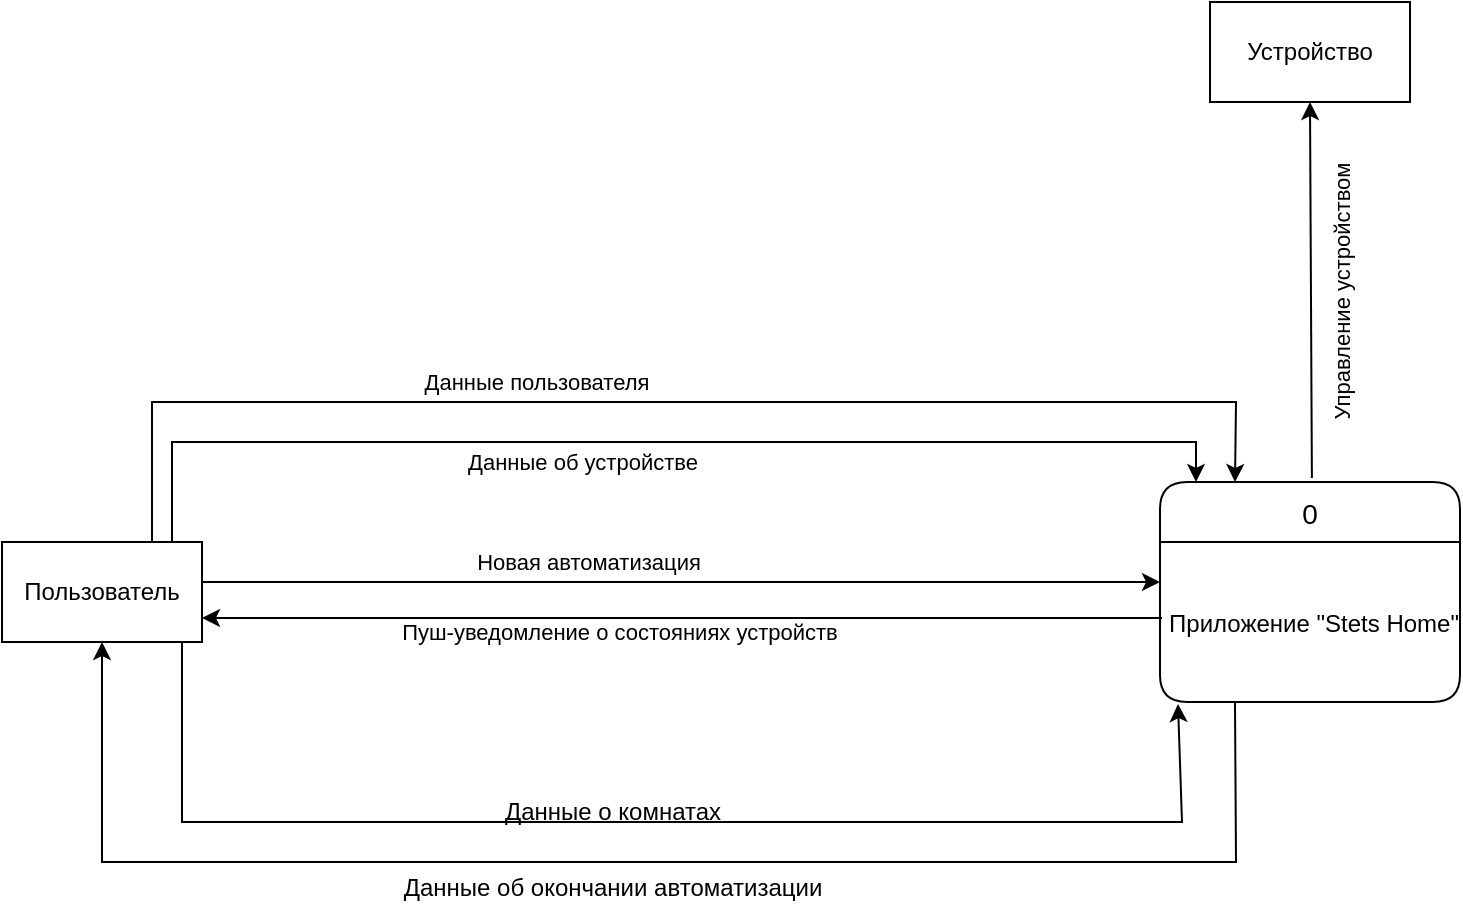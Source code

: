 <mxfile version="26.1.1" pages="3">
  <diagram name="DFD -Контекстная" id="7GraIqt87UN5E9-wx4Ey">
    <mxGraphModel grid="1" page="1" gridSize="10" guides="1" tooltips="1" connect="1" arrows="1" fold="1" pageScale="1" pageWidth="827" pageHeight="1169" math="0" shadow="0">
      <root>
        <mxCell id="0" />
        <mxCell id="1" parent="0" />
        <mxCell id="NPolBoIXKXc4vWnzkiNH-3" value="Пользователь" style="html=1;dashed=0;whiteSpace=wrap;" vertex="1" parent="1">
          <mxGeometry x="-240" y="390" width="100" height="50" as="geometry" />
        </mxCell>
        <mxCell id="Re0XhxkkiQAPn0sW_IBG-1" value="0" style="swimlane;childLayout=stackLayout;horizontal=1;startSize=30;horizontalStack=0;rounded=1;fontSize=14;fontStyle=0;strokeWidth=1;resizeParent=0;resizeLast=1;shadow=0;dashed=0;align=center;fillColor=#FFFFFF;" vertex="1" parent="1">
          <mxGeometry x="339" y="360" width="150" height="110" as="geometry" />
        </mxCell>
        <mxCell id="Re0XhxkkiQAPn0sW_IBG-2" value="Приложение &quot;Stets Home&quot;" style="align=center;strokeColor=none;fillColor=none;spacingLeft=4;fontSize=12;verticalAlign=middle;resizable=0;rotatable=0;part=1;" vertex="1" parent="Re0XhxkkiQAPn0sW_IBG-1">
          <mxGeometry y="30" width="150" height="80" as="geometry" />
        </mxCell>
        <mxCell id="Re0XhxkkiQAPn0sW_IBG-3" style="edgeStyle=orthogonalEdgeStyle;rounded=0;orthogonalLoop=1;jettySize=auto;html=1;exitX=1;exitY=0.75;exitDx=0;exitDy=0;entryX=1;entryY=0.5;entryDx=0;entryDy=0;" edge="1" parent="Re0XhxkkiQAPn0sW_IBG-1">
          <mxGeometry relative="1" as="geometry">
            <mxPoint x="75" y="110" as="sourcePoint" />
            <mxPoint x="75" y="110" as="targetPoint" />
          </mxGeometry>
        </mxCell>
        <mxCell id="fo5Bc8biDq80bKir_pj8-1" value="" style="endArrow=classic;html=1;rounded=0;entryX=0;entryY=0.25;entryDx=0;entryDy=0;" edge="1" parent="1" target="Re0XhxkkiQAPn0sW_IBG-2">
          <mxGeometry width="50" height="50" relative="1" as="geometry">
            <mxPoint x="-140" y="410" as="sourcePoint" />
            <mxPoint x="160" y="360" as="targetPoint" />
          </mxGeometry>
        </mxCell>
        <mxCell id="fo5Bc8biDq80bKir_pj8-6" value="Новая автоматизация" style="edgeLabel;html=1;align=center;verticalAlign=middle;resizable=0;points=[];" vertex="1" connectable="0" parent="fo5Bc8biDq80bKir_pj8-1">
          <mxGeometry x="-0.179" y="-2" relative="1" as="geometry">
            <mxPoint x="-4" y="-12" as="offset" />
          </mxGeometry>
        </mxCell>
        <mxCell id="fo5Bc8biDq80bKir_pj8-2" value="" style="endArrow=classic;html=1;rounded=0;entryX=0.25;entryY=0;entryDx=0;entryDy=0;exitX=0.75;exitY=0;exitDx=0;exitDy=0;" edge="1" parent="1" source="NPolBoIXKXc4vWnzkiNH-3" target="Re0XhxkkiQAPn0sW_IBG-1">
          <mxGeometry width="50" height="50" relative="1" as="geometry">
            <mxPoint x="90" y="390" as="sourcePoint" />
            <mxPoint x="370" y="350" as="targetPoint" />
            <Array as="points">
              <mxPoint x="-165" y="320" />
              <mxPoint x="377" y="320" />
            </Array>
          </mxGeometry>
        </mxCell>
        <mxCell id="fo5Bc8biDq80bKir_pj8-4" value="Данные пользователя" style="edgeLabel;html=1;align=center;verticalAlign=middle;resizable=0;points=[];" vertex="1" connectable="0" parent="fo5Bc8biDq80bKir_pj8-2">
          <mxGeometry x="-0.396" y="3" relative="1" as="geometry">
            <mxPoint x="65" y="-7" as="offset" />
          </mxGeometry>
        </mxCell>
        <mxCell id="fo5Bc8biDq80bKir_pj8-7" value="" style="endArrow=classic;html=1;rounded=0;" edge="1" parent="1">
          <mxGeometry width="50" height="50" relative="1" as="geometry">
            <mxPoint x="340" y="428" as="sourcePoint" />
            <mxPoint x="-140" y="428" as="targetPoint" />
          </mxGeometry>
        </mxCell>
        <mxCell id="fo5Bc8biDq80bKir_pj8-8" value="Пуш-уведомление о состояниях устройств&amp;nbsp; " style="text;html=1;align=center;verticalAlign=middle;resizable=0;points=[];autosize=1;strokeColor=none;fillColor=none;fontSize=11;" vertex="1" parent="1">
          <mxGeometry x="-55" y="420" width="250" height="30" as="geometry" />
        </mxCell>
        <mxCell id="fo5Bc8biDq80bKir_pj8-11" value="" style="endArrow=classic;html=1;rounded=0;exitX=0.85;exitY=0;exitDx=0;exitDy=0;exitPerimeter=0;entryX=0.12;entryY=0;entryDx=0;entryDy=0;entryPerimeter=0;" edge="1" parent="1" source="NPolBoIXKXc4vWnzkiNH-3" target="Re0XhxkkiQAPn0sW_IBG-1">
          <mxGeometry width="50" height="50" relative="1" as="geometry">
            <mxPoint x="220" y="230" as="sourcePoint" />
            <mxPoint x="410" y="330" as="targetPoint" />
            <Array as="points">
              <mxPoint x="-155" y="340" />
              <mxPoint x="357" y="340" />
            </Array>
          </mxGeometry>
        </mxCell>
        <mxCell id="fo5Bc8biDq80bKir_pj8-12" value="Данные об устройстве" style="edgeLabel;html=1;align=center;verticalAlign=middle;resizable=0;points=[];" vertex="1" connectable="0" parent="fo5Bc8biDq80bKir_pj8-11">
          <mxGeometry x="-0.316" y="-5" relative="1" as="geometry">
            <mxPoint x="56" y="5" as="offset" />
          </mxGeometry>
        </mxCell>
        <mxCell id="fo5Bc8biDq80bKir_pj8-13" value="" style="endArrow=classic;html=1;rounded=0;entryX=0.06;entryY=1.013;entryDx=0;entryDy=0;entryPerimeter=0;" edge="1" parent="1" target="Re0XhxkkiQAPn0sW_IBG-2">
          <mxGeometry width="50" height="50" relative="1" as="geometry">
            <mxPoint x="-150" y="440" as="sourcePoint" />
            <mxPoint x="420" y="490" as="targetPoint" />
            <Array as="points">
              <mxPoint x="-150" y="530" />
              <mxPoint x="350" y="530" />
            </Array>
          </mxGeometry>
        </mxCell>
        <mxCell id="fo5Bc8biDq80bKir_pj8-14" value="Данные о комнатах" style="text;html=1;align=center;verticalAlign=middle;resizable=0;points=[];autosize=1;strokeColor=none;fillColor=none;" vertex="1" parent="1">
          <mxGeometry y="510" width="130" height="30" as="geometry" />
        </mxCell>
        <mxCell id="fo5Bc8biDq80bKir_pj8-15" value="" style="endArrow=classic;html=1;rounded=0;exitX=0.25;exitY=1;exitDx=0;exitDy=0;entryX=0.5;entryY=1;entryDx=0;entryDy=0;" edge="1" parent="1" source="Re0XhxkkiQAPn0sW_IBG-1" target="NPolBoIXKXc4vWnzkiNH-3">
          <mxGeometry width="50" height="50" relative="1" as="geometry">
            <mxPoint x="660" y="580" as="sourcePoint" />
            <mxPoint x="-210" y="450" as="targetPoint" />
            <Array as="points">
              <mxPoint x="377" y="550" />
              <mxPoint x="-190" y="550" />
            </Array>
          </mxGeometry>
        </mxCell>
        <mxCell id="fo5Bc8biDq80bKir_pj8-16" value="Данные об окончании автоматизации" style="text;html=1;align=center;verticalAlign=middle;resizable=0;points=[];autosize=1;strokeColor=none;fillColor=none;" vertex="1" parent="1">
          <mxGeometry x="-50" y="548" width="230" height="30" as="geometry" />
        </mxCell>
        <mxCell id="fo5Bc8biDq80bKir_pj8-17" value="Устройство" style="html=1;dashed=0;whiteSpace=wrap;" vertex="1" parent="1">
          <mxGeometry x="364" y="120" width="100" height="50" as="geometry" />
        </mxCell>
        <mxCell id="fo5Bc8biDq80bKir_pj8-18" value="" style="endArrow=classic;html=1;rounded=0;entryX=0.75;entryY=1;entryDx=0;entryDy=0;exitX=0.673;exitY=-0.018;exitDx=0;exitDy=0;exitPerimeter=0;" edge="1" parent="1">
          <mxGeometry width="50" height="50" relative="1" as="geometry">
            <mxPoint x="414.95" y="358.02" as="sourcePoint" />
            <mxPoint x="414" y="170" as="targetPoint" />
          </mxGeometry>
        </mxCell>
        <mxCell id="fo5Bc8biDq80bKir_pj8-21" value="Управление устройством" style="text;html=1;align=center;verticalAlign=middle;resizable=0;points=[];autosize=1;strokeColor=none;fillColor=none;rotation=270;fontSize=11;" vertex="1" parent="1">
          <mxGeometry x="350" y="250" width="160" height="30" as="geometry" />
        </mxCell>
      </root>
    </mxGraphModel>
  </diagram>
  <diagram id="ExmD67-rDiDrF5QKYXAj" name="DFD -Логическая">
    <mxGraphModel grid="1" page="1" gridSize="10" guides="1" tooltips="1" connect="1" arrows="1" fold="1" pageScale="1" pageWidth="827" pageHeight="1169" math="0" shadow="0">
      <root>
        <mxCell id="0" />
        <mxCell id="1" parent="0" />
        <mxCell id="L4f9ooA_5Wk9ik8WgHjU-103" style="edgeStyle=orthogonalEdgeStyle;rounded=0;orthogonalLoop=1;jettySize=auto;html=1;exitX=0;exitY=0.5;exitDx=0;exitDy=0;" edge="1" parent="1" source="jTdI7sMAWxM0IFHSIFgn-1" target="L4f9ooA_5Wk9ik8WgHjU-1">
          <mxGeometry relative="1" as="geometry" />
        </mxCell>
        <mxCell id="L4f9ooA_5Wk9ik8WgHjU-116" style="edgeStyle=orthogonalEdgeStyle;rounded=0;orthogonalLoop=1;jettySize=auto;html=1;exitX=0.5;exitY=1;exitDx=0;exitDy=0;entryX=0.4;entryY=0;entryDx=0;entryDy=0;entryPerimeter=0;" edge="1" parent="1" source="jTdI7sMAWxM0IFHSIFgn-1" target="L4f9ooA_5Wk9ik8WgHjU-88">
          <mxGeometry relative="1" as="geometry">
            <mxPoint x="464" y="870" as="targetPoint" />
          </mxGeometry>
        </mxCell>
        <mxCell id="L4f9ooA_5Wk9ik8WgHjU-119" style="edgeStyle=orthogonalEdgeStyle;rounded=0;orthogonalLoop=1;jettySize=auto;html=1;exitX=1;exitY=0.75;exitDx=0;exitDy=0;entryX=0.5;entryY=0;entryDx=0;entryDy=0;" edge="1" parent="1" source="jTdI7sMAWxM0IFHSIFgn-1" target="L4f9ooA_5Wk9ik8WgHjU-91">
          <mxGeometry relative="1" as="geometry" />
        </mxCell>
        <mxCell id="L4f9ooA_5Wk9ik8WgHjU-122" style="edgeStyle=orthogonalEdgeStyle;rounded=0;orthogonalLoop=1;jettySize=auto;html=1;exitX=1;exitY=0.25;exitDx=0;exitDy=0;entryX=0.75;entryY=0;entryDx=0;entryDy=0;" edge="1" parent="1" source="jTdI7sMAWxM0IFHSIFgn-1" target="L4f9ooA_5Wk9ik8WgHjU-94">
          <mxGeometry relative="1" as="geometry" />
        </mxCell>
        <mxCell id="L4f9ooA_5Wk9ik8WgHjU-123" style="edgeStyle=orthogonalEdgeStyle;rounded=0;orthogonalLoop=1;jettySize=auto;html=1;exitX=1;exitY=0.5;exitDx=0;exitDy=0;entryX=0.5;entryY=0;entryDx=0;entryDy=0;" edge="1" parent="1" source="jTdI7sMAWxM0IFHSIFgn-1" target="L4f9ooA_5Wk9ik8WgHjU-97">
          <mxGeometry relative="1" as="geometry" />
        </mxCell>
        <mxCell id="jTdI7sMAWxM0IFHSIFgn-1" value="Пользователь" style="html=1;dashed=0;whiteSpace=wrap;" vertex="1" parent="1">
          <mxGeometry x="550" y="650" width="100" height="50" as="geometry" />
        </mxCell>
        <mxCell id="B1qt8qXVfYtYNX8RGo4U-1" value="Устройство" style="html=1;dashed=0;whiteSpace=wrap;" vertex="1" parent="1">
          <mxGeometry x="565" y="1180" width="100" height="50" as="geometry" />
        </mxCell>
        <mxCell id="iWmssSePIRUX7_1vO9FZ-1" value="D1" style="html=1;dashed=0;whiteSpace=wrap;shape=mxgraph.dfd.dataStoreID;align=left;spacingLeft=3;points=[[0,0],[0.5,0],[1,0],[0,0.5],[1,0.5],[0,1],[0.5,1],[1,1]];" vertex="1" parent="1">
          <mxGeometry x="225" y="1240" width="100" height="30" as="geometry" />
        </mxCell>
        <mxCell id="iWmssSePIRUX7_1vO9FZ-3" value="D4" style="html=1;dashed=0;whiteSpace=wrap;shape=mxgraph.dfd.dataStoreID;align=left;spacingLeft=3;points=[[0,0],[0.5,0],[1,0],[0,0.5],[1,0.5],[0,1],[0.5,1],[1,1]];" vertex="1" parent="1">
          <mxGeometry x="1265" y="1120" width="100" height="30" as="geometry" />
        </mxCell>
        <mxCell id="LJ2me0krCzdT1UVktLK6-4" value="Пользователи&amp;nbsp;" style="text;html=1;align=center;verticalAlign=middle;resizable=0;points=[];autosize=1;strokeColor=none;fillColor=none;" vertex="1" parent="1">
          <mxGeometry x="260" y="1240" width="110" height="30" as="geometry" />
        </mxCell>
        <mxCell id="LJ2me0krCzdT1UVktLK6-9" value="Устройства" style="text;html=1;align=center;verticalAlign=middle;resizable=0;points=[];autosize=1;strokeColor=none;fillColor=none;" vertex="1" parent="1">
          <mxGeometry x="1300" y="1120" width="90" height="30" as="geometry" />
        </mxCell>
        <mxCell id="LJ2me0krCzdT1UVktLK6-13" value="Данные управлять устройствами" style="text;html=1;align=center;verticalAlign=middle;resizable=0;points=[];autosize=1;strokeColor=none;fillColor=none;rotation=0;" vertex="1" parent="1">
          <mxGeometry x="1210" y="630" width="210" height="30" as="geometry" />
        </mxCell>
        <mxCell id="FEJYbJgIaM38xiUNVznM-4" value="D3" style="html=1;dashed=0;whiteSpace=wrap;shape=mxgraph.dfd.dataStoreID;align=left;spacingLeft=3;points=[[0,0],[0.5,0],[1,0],[0,0.5],[1,0.5],[0,1],[0.5,1],[1,1]];" vertex="1" parent="1">
          <mxGeometry x="727" y="1120" width="100" height="30" as="geometry" />
        </mxCell>
        <mxCell id="FEJYbJgIaM38xiUNVznM-6" value="D5" style="html=1;dashed=0;whiteSpace=wrap;shape=mxgraph.dfd.dataStoreID;align=left;spacingLeft=3;points=[[0,0],[0.5,0],[1,0],[0,0.5],[1,0.5],[0,1],[0.5,1],[1,1]];" vertex="1" parent="1">
          <mxGeometry x="1000" y="1120" width="100" height="30" as="geometry" />
        </mxCell>
        <mxCell id="FEJYbJgIaM38xiUNVznM-7" value="D2" style="html=1;dashed=0;whiteSpace=wrap;shape=mxgraph.dfd.dataStoreID;align=left;spacingLeft=3;points=[[0,0],[0.5,0],[1,0],[0,0.5],[1,0.5],[0,1],[0.5,1],[1,1]];" vertex="1" parent="1">
          <mxGeometry x="460" y="1120" width="100" height="30" as="geometry" />
        </mxCell>
        <mxCell id="FEJYbJgIaM38xiUNVznM-8" value="Дома" style="text;html=1;align=center;verticalAlign=middle;resizable=0;points=[];autosize=1;strokeColor=none;fillColor=none;" vertex="1" parent="1">
          <mxGeometry x="490" y="1120" width="50" height="30" as="geometry" />
        </mxCell>
        <mxCell id="FEJYbJgIaM38xiUNVznM-9" value="Комнаты" style="text;html=1;align=center;verticalAlign=middle;resizable=0;points=[];autosize=1;strokeColor=none;fillColor=none;" vertex="1" parent="1">
          <mxGeometry x="757" y="1120" width="70" height="30" as="geometry" />
        </mxCell>
        <mxCell id="FEJYbJgIaM38xiUNVznM-10" value="Сценарии" style="text;html=1;align=center;verticalAlign=middle;resizable=0;points=[];autosize=1;strokeColor=none;fillColor=none;" vertex="1" parent="1">
          <mxGeometry x="1030" y="1120" width="80" height="30" as="geometry" />
        </mxCell>
        <mxCell id="FEJYbJgIaM38xiUNVznM-15" value="Данные домов" style="text;html=1;align=center;verticalAlign=middle;resizable=0;points=[];autosize=1;strokeColor=none;fillColor=none;rotation=90;" vertex="1" parent="1">
          <mxGeometry x="390" y="1020" width="110" height="30" as="geometry" />
        </mxCell>
        <mxCell id="FEJYbJgIaM38xiUNVznM-16" value="Данные комнат" style="text;html=1;align=center;verticalAlign=middle;resizable=0;points=[];autosize=1;strokeColor=none;fillColor=none;rotation=90;" vertex="1" parent="1">
          <mxGeometry x="665" y="1020" width="110" height="30" as="geometry" />
        </mxCell>
        <mxCell id="FEJYbJgIaM38xiUNVznM-17" value="Данные сценарий" style="text;html=1;align=center;verticalAlign=middle;resizable=0;points=[];autosize=1;strokeColor=none;fillColor=none;rotation=90;" vertex="1" parent="1">
          <mxGeometry x="930" y="1030" width="130" height="30" as="geometry" />
        </mxCell>
        <mxCell id="L4f9ooA_5Wk9ik8WgHjU-1" value="1" style="swimlane;childLayout=stackLayout;horizontal=1;startSize=30;horizontalStack=0;rounded=1;fontSize=14;fontStyle=0;strokeWidth=1;resizeParent=0;resizeLast=1;shadow=0;dashed=0;align=center;fillColor=#FFFFFF;" vertex="1" parent="1">
          <mxGeometry x="20" y="870" width="150" height="110" as="geometry" />
        </mxCell>
        <mxCell id="L4f9ooA_5Wk9ik8WgHjU-2" value="Управлять учётной&#xa; записью;" style="align=center;strokeColor=none;fillColor=none;spacingLeft=4;fontSize=12;verticalAlign=middle;resizable=0;rotatable=0;part=1;" vertex="1" parent="L4f9ooA_5Wk9ik8WgHjU-1">
          <mxGeometry y="30" width="150" height="80" as="geometry" />
        </mxCell>
        <mxCell id="L4f9ooA_5Wk9ik8WgHjU-3" style="edgeStyle=orthogonalEdgeStyle;rounded=0;orthogonalLoop=1;jettySize=auto;html=1;exitX=1;exitY=0.75;exitDx=0;exitDy=0;entryX=1;entryY=0.5;entryDx=0;entryDy=0;" edge="1" parent="L4f9ooA_5Wk9ik8WgHjU-1">
          <mxGeometry relative="1" as="geometry">
            <mxPoint x="75" y="110" as="sourcePoint" />
            <mxPoint x="75" y="110" as="targetPoint" />
          </mxGeometry>
        </mxCell>
        <mxCell id="L4f9ooA_5Wk9ik8WgHjU-88" value="2" style="swimlane;childLayout=stackLayout;horizontal=1;startSize=30;horizontalStack=0;rounded=1;fontSize=14;fontStyle=0;strokeWidth=1;resizeParent=0;resizeLast=1;shadow=0;dashed=0;align=center;fillColor=#FFFFFF;" vertex="1" parent="1">
          <mxGeometry x="540" y="880" width="150" height="110" as="geometry" />
        </mxCell>
        <mxCell id="L4f9ooA_5Wk9ik8WgHjU-89" value="Управлять домом" style="align=center;strokeColor=none;fillColor=none;spacingLeft=4;fontSize=12;verticalAlign=middle;resizable=0;rotatable=0;part=1;" vertex="1" parent="L4f9ooA_5Wk9ik8WgHjU-88">
          <mxGeometry y="30" width="150" height="80" as="geometry" />
        </mxCell>
        <mxCell id="L4f9ooA_5Wk9ik8WgHjU-90" style="edgeStyle=orthogonalEdgeStyle;rounded=0;orthogonalLoop=1;jettySize=auto;html=1;exitX=1;exitY=0.75;exitDx=0;exitDy=0;entryX=1;entryY=0.5;entryDx=0;entryDy=0;" edge="1" parent="L4f9ooA_5Wk9ik8WgHjU-88">
          <mxGeometry relative="1" as="geometry">
            <mxPoint x="75" y="110" as="sourcePoint" />
            <mxPoint x="75" y="110" as="targetPoint" />
          </mxGeometry>
        </mxCell>
        <mxCell id="L4f9ooA_5Wk9ik8WgHjU-91" value="3" style="swimlane;childLayout=stackLayout;horizontal=1;startSize=30;horizontalStack=0;rounded=1;fontSize=14;fontStyle=0;strokeWidth=1;resizeParent=0;resizeLast=1;shadow=0;dashed=0;align=center;fillColor=#FFFFFF;" vertex="1" parent="1">
          <mxGeometry x="820" y="880" width="150" height="110" as="geometry" />
        </mxCell>
        <mxCell id="L4f9ooA_5Wk9ik8WgHjU-92" value="Управлять комнатами" style="align=center;strokeColor=none;fillColor=none;spacingLeft=4;fontSize=12;verticalAlign=middle;resizable=0;rotatable=0;part=1;" vertex="1" parent="L4f9ooA_5Wk9ik8WgHjU-91">
          <mxGeometry y="30" width="150" height="80" as="geometry" />
        </mxCell>
        <mxCell id="L4f9ooA_5Wk9ik8WgHjU-93" style="edgeStyle=orthogonalEdgeStyle;rounded=0;orthogonalLoop=1;jettySize=auto;html=1;exitX=1;exitY=0.75;exitDx=0;exitDy=0;entryX=1;entryY=0.5;entryDx=0;entryDy=0;" edge="1" parent="L4f9ooA_5Wk9ik8WgHjU-91">
          <mxGeometry relative="1" as="geometry">
            <mxPoint x="75" y="110" as="sourcePoint" />
            <mxPoint x="75" y="110" as="targetPoint" />
          </mxGeometry>
        </mxCell>
        <mxCell id="L4f9ooA_5Wk9ik8WgHjU-94" value="4" style="swimlane;childLayout=stackLayout;horizontal=1;startSize=30;horizontalStack=0;rounded=1;fontSize=14;fontStyle=0;strokeWidth=1;resizeParent=0;resizeLast=1;shadow=0;dashed=0;align=center;fillColor=#FFFFFF;" vertex="1" parent="1">
          <mxGeometry x="1320" y="890" width="150" height="110" as="geometry" />
        </mxCell>
        <mxCell id="L4f9ooA_5Wk9ik8WgHjU-95" value="Управлять устройством" style="align=center;strokeColor=none;fillColor=none;spacingLeft=4;fontSize=12;verticalAlign=middle;resizable=0;rotatable=0;part=1;" vertex="1" parent="L4f9ooA_5Wk9ik8WgHjU-94">
          <mxGeometry y="30" width="150" height="80" as="geometry" />
        </mxCell>
        <mxCell id="L4f9ooA_5Wk9ik8WgHjU-96" style="edgeStyle=orthogonalEdgeStyle;rounded=0;orthogonalLoop=1;jettySize=auto;html=1;exitX=1;exitY=0.75;exitDx=0;exitDy=0;entryX=1;entryY=0.5;entryDx=0;entryDy=0;" edge="1" parent="L4f9ooA_5Wk9ik8WgHjU-94">
          <mxGeometry relative="1" as="geometry">
            <mxPoint x="75" y="110" as="sourcePoint" />
            <mxPoint x="75" y="110" as="targetPoint" />
          </mxGeometry>
        </mxCell>
        <mxCell id="L4f9ooA_5Wk9ik8WgHjU-97" value="5" style="swimlane;childLayout=stackLayout;horizontal=1;startSize=30;horizontalStack=0;rounded=1;fontSize=14;fontStyle=0;strokeWidth=1;resizeParent=0;resizeLast=1;shadow=0;dashed=0;align=center;fillColor=#FFFFFF;" vertex="1" parent="1">
          <mxGeometry x="1070" y="880" width="150" height="110" as="geometry" />
        </mxCell>
        <mxCell id="L4f9ooA_5Wk9ik8WgHjU-98" value="Управлять сценарием" style="align=center;strokeColor=none;fillColor=none;spacingLeft=4;fontSize=12;verticalAlign=middle;resizable=0;rotatable=0;part=1;" vertex="1" parent="L4f9ooA_5Wk9ik8WgHjU-97">
          <mxGeometry y="30" width="150" height="80" as="geometry" />
        </mxCell>
        <mxCell id="L4f9ooA_5Wk9ik8WgHjU-99" style="edgeStyle=orthogonalEdgeStyle;rounded=0;orthogonalLoop=1;jettySize=auto;html=1;exitX=1;exitY=0.75;exitDx=0;exitDy=0;entryX=1;entryY=0.5;entryDx=0;entryDy=0;" edge="1" parent="L4f9ooA_5Wk9ik8WgHjU-97">
          <mxGeometry relative="1" as="geometry">
            <mxPoint x="75" y="110" as="sourcePoint" />
            <mxPoint x="75" y="110" as="targetPoint" />
          </mxGeometry>
        </mxCell>
        <mxCell id="L4f9ooA_5Wk9ik8WgHjU-104" value="Статус регистрации" style="text;html=1;align=center;verticalAlign=middle;resizable=0;points=[];autosize=1;strokeColor=none;fillColor=none;" vertex="1" parent="1">
          <mxGeometry x="175" y="650" width="130" height="30" as="geometry" />
        </mxCell>
        <mxCell id="L4f9ooA_5Wk9ik8WgHjU-106" value="" style="endArrow=classic;startArrow=classic;html=1;rounded=0;entryX=0.5;entryY=1;entryDx=0;entryDy=0;exitX=-0.04;exitY=0.8;exitDx=0;exitDy=0;exitPerimeter=0;" edge="1" parent="1" source="iWmssSePIRUX7_1vO9FZ-1" target="L4f9ooA_5Wk9ik8WgHjU-2">
          <mxGeometry width="50" height="50" relative="1" as="geometry">
            <mxPoint x="70" y="1110" as="sourcePoint" />
            <mxPoint x="120" y="1060" as="targetPoint" />
            <Array as="points">
              <mxPoint x="95" y="1264" />
            </Array>
          </mxGeometry>
        </mxCell>
        <mxCell id="L4f9ooA_5Wk9ik8WgHjU-107" value="Пользователя" style="text;html=1;align=center;verticalAlign=middle;resizable=0;points=[];autosize=1;strokeColor=none;fillColor=none;rotation=90;" vertex="1" parent="1">
          <mxGeometry x="60" y="1070" width="100" height="30" as="geometry" />
        </mxCell>
        <mxCell id="L4f9ooA_5Wk9ik8WgHjU-108" value="" style="endArrow=classic;startArrow=classic;html=1;rounded=0;entryX=0;entryY=0.25;entryDx=0;entryDy=0;" edge="1" parent="1" target="B1qt8qXVfYtYNX8RGo4U-1">
          <mxGeometry width="50" height="50" relative="1" as="geometry">
            <mxPoint x="220" y="1250" as="sourcePoint" />
            <mxPoint x="290" y="1030" as="targetPoint" />
            <Array as="points">
              <mxPoint x="180" y="1250" />
              <mxPoint x="180" y="1193" />
            </Array>
          </mxGeometry>
        </mxCell>
        <mxCell id="L4f9ooA_5Wk9ik8WgHjU-109" value="Пользователи" style="text;html=1;align=center;verticalAlign=middle;resizable=0;points=[];autosize=1;strokeColor=none;fillColor=none;rotation=0;" vertex="1" parent="1">
          <mxGeometry x="270" y="1169" width="100" height="30" as="geometry" />
        </mxCell>
        <mxCell id="L4f9ooA_5Wk9ik8WgHjU-128" value="" style="endArrow=classic;startArrow=classic;html=1;rounded=0;entryX=0;entryY=0.875;entryDx=0;entryDy=0;entryPerimeter=0;exitX=0;exitY=0.5;exitDx=0;exitDy=0;" edge="1" parent="1" source="FEJYbJgIaM38xiUNVznM-7" target="L4f9ooA_5Wk9ik8WgHjU-89">
          <mxGeometry width="50" height="50" relative="1" as="geometry">
            <mxPoint x="430" y="1110" as="sourcePoint" />
            <mxPoint x="420" y="1018" as="targetPoint" />
            <Array as="points">
              <mxPoint x="430" y="1135" />
              <mxPoint x="430" y="980" />
            </Array>
          </mxGeometry>
        </mxCell>
        <mxCell id="L4f9ooA_5Wk9ik8WgHjU-129" value="" style="endArrow=classic;startArrow=classic;html=1;rounded=0;entryX=0;entryY=0.875;entryDx=0;entryDy=0;entryPerimeter=0;" edge="1" parent="1">
          <mxGeometry width="50" height="50" relative="1" as="geometry">
            <mxPoint x="730" y="1140" as="sourcePoint" />
            <mxPoint x="820" y="980" as="targetPoint" />
            <Array as="points">
              <mxPoint x="710" y="1140" />
              <mxPoint x="710" y="980" />
            </Array>
          </mxGeometry>
        </mxCell>
        <mxCell id="L4f9ooA_5Wk9ik8WgHjU-130" value="" style="endArrow=classic;startArrow=classic;html=1;rounded=0;" edge="1" parent="1">
          <mxGeometry width="50" height="50" relative="1" as="geometry">
            <mxPoint x="1000" y="1140" as="sourcePoint" />
            <mxPoint x="1070" y="980" as="targetPoint" />
            <Array as="points">
              <mxPoint x="980" y="1140" />
              <mxPoint x="980" y="980" />
            </Array>
          </mxGeometry>
        </mxCell>
        <mxCell id="L4f9ooA_5Wk9ik8WgHjU-131" value="" style="endArrow=classic;startArrow=classic;html=1;rounded=0;entryX=0;entryY=0.875;entryDx=0;entryDy=0;entryPerimeter=0;exitX=0.01;exitY=0.767;exitDx=0;exitDy=0;exitPerimeter=0;" edge="1" parent="1" source="iWmssSePIRUX7_1vO9FZ-3">
          <mxGeometry width="50" height="50" relative="1" as="geometry">
            <mxPoint x="1250" y="1070" as="sourcePoint" />
            <mxPoint x="1320" y="985" as="targetPoint" />
            <Array as="points">
              <mxPoint x="1230" y="1143" />
              <mxPoint x="1230" y="985" />
            </Array>
          </mxGeometry>
        </mxCell>
        <mxCell id="L4f9ooA_5Wk9ik8WgHjU-134" value="Данные устройств" style="text;html=1;align=center;verticalAlign=middle;resizable=0;points=[];autosize=1;strokeColor=none;fillColor=none;rotation=90;" vertex="1" parent="1">
          <mxGeometry x="1176" y="1038" width="130" height="30" as="geometry" />
        </mxCell>
        <mxCell id="L4f9ooA_5Wk9ik8WgHjU-139" style="edgeStyle=orthogonalEdgeStyle;rounded=0;orthogonalLoop=1;jettySize=auto;html=1;exitX=0.5;exitY=1;exitDx=0;exitDy=0;entryX=0.5;entryY=0;entryDx=0;entryDy=0;" edge="1" parent="1" source="L4f9ooA_5Wk9ik8WgHjU-89" target="B1qt8qXVfYtYNX8RGo4U-1">
          <mxGeometry relative="1" as="geometry" />
        </mxCell>
        <mxCell id="sqGG_jYjRyfjfJ0JO35q-2" value="Данные управления укомнатами" style="text;html=1;align=center;verticalAlign=middle;resizable=0;points=[];autosize=1;strokeColor=none;fillColor=none;" vertex="1" parent="1">
          <mxGeometry x="665" y="688" width="210" height="30" as="geometry" />
        </mxCell>
        <mxCell id="sqGG_jYjRyfjfJ0JO35q-3" value="Данные управлять сценариями" style="text;html=1;align=center;verticalAlign=middle;resizable=0;points=[];autosize=1;strokeColor=none;fillColor=none;" vertex="1" parent="1">
          <mxGeometry x="940" y="680" width="200" height="30" as="geometry" />
        </mxCell>
        <mxCell id="sqGG_jYjRyfjfJ0JO35q-4" style="edgeStyle=orthogonalEdgeStyle;rounded=0;orthogonalLoop=1;jettySize=auto;html=1;exitX=0.5;exitY=1;exitDx=0;exitDy=0;entryX=1;entryY=0.25;entryDx=0;entryDy=0;" edge="1" parent="1" source="L4f9ooA_5Wk9ik8WgHjU-92" target="B1qt8qXVfYtYNX8RGo4U-1">
          <mxGeometry relative="1" as="geometry" />
        </mxCell>
        <mxCell id="L4f9ooA_5Wk9ik8WgHjU-125" style="edgeStyle=orthogonalEdgeStyle;rounded=0;orthogonalLoop=1;jettySize=auto;html=1;exitX=0.5;exitY=1;exitDx=0;exitDy=0;entryX=1;entryY=0.5;entryDx=0;entryDy=0;" edge="1" parent="1" source="L4f9ooA_5Wk9ik8WgHjU-98" target="B1qt8qXVfYtYNX8RGo4U-1">
          <mxGeometry relative="1" as="geometry" />
        </mxCell>
        <mxCell id="L4f9ooA_5Wk9ik8WgHjU-127" style="edgeStyle=orthogonalEdgeStyle;rounded=0;orthogonalLoop=1;jettySize=auto;html=1;exitX=0.553;exitY=0.988;exitDx=0;exitDy=0;entryX=1;entryY=0.75;entryDx=0;entryDy=0;exitPerimeter=0;" edge="1" parent="1" source="L4f9ooA_5Wk9ik8WgHjU-95" target="B1qt8qXVfYtYNX8RGo4U-1">
          <mxGeometry relative="1" as="geometry" />
        </mxCell>
      </root>
    </mxGraphModel>
  </diagram>
  <diagram id="_iZw97uTtIRA0Bv4GrZR" name="Crow’s foots">
    <mxGraphModel grid="1" page="1" gridSize="10" guides="1" tooltips="1" connect="1" arrows="1" fold="1" pageScale="1" pageWidth="827" pageHeight="1169" math="0" shadow="0">
      <root>
        <mxCell id="0" />
        <mxCell id="1" parent="0" />
        <mxCell id="frnqaLpC5w8xx3uqSxxU-1" value="&lt;font style=&quot;font-size: 42px;&quot;&gt;&lt;b style=&quot;&quot;&gt;Логическая ER-диаграмма в нотации&amp;nbsp; &lt;span style=&quot;box-sizing: inherit; color: rgba(0, 0, 0, 0.85); font-family: &amp;quot;YS Text&amp;quot;, sans-serif; text-align: left; white-space: pre-wrap; background-color: rgb(255, 255, 255);&quot;&gt;Crow’s foots&lt;/span&gt;&lt;/b&gt;&lt;/font&gt;" style="text;html=1;align=center;verticalAlign=middle;resizable=0;points=[];autosize=1;strokeColor=none;fillColor=none;" vertex="1" parent="1">
          <mxGeometry x="95" y="-270" width="1070" height="60" as="geometry" />
        </mxCell>
        <mxCell id="rAnna-pPna0224eXp_Jp-1" value="&lt;b style=&quot;color: rgb(0, 0, 0); font-family: Helvetica; font-style: normal; font-variant-ligatures: normal; font-variant-caps: normal; letter-spacing: normal; text-align: center; text-indent: 0px; text-transform: none; word-spacing: 0px; -webkit-text-stroke-width: 0px; background-color: rgb(248, 249, 250); text-decoration-thickness: initial; text-decoration-style: initial; text-decoration-color: initial;&quot;&gt;&lt;font style=&quot;font-size: 42px;&quot;&gt;Логическая ER-модель в 1 НФ&lt;/font&gt;&lt;/b&gt;" style="text;html=1;align=center;verticalAlign=middle;resizable=0;points=[];autosize=1;strokeColor=none;fillColor=none;fontSize=15;" vertex="1" parent="1">
          <mxGeometry x="70" y="-120" width="650" height="60" as="geometry" />
        </mxCell>
        <mxCell id="4CTv-wM3q1VYxXATj_Cx-1" value="Пользователь" style="swimlane;childLayout=stackLayout;horizontal=1;startSize=30;horizontalStack=0;rounded=1;fontSize=20;fontStyle=1;strokeWidth=2;resizeParent=0;resizeLast=1;shadow=0;dashed=0;align=center;labelBackgroundColor=#FFFFFF;labelBorderColor=none;" vertex="1" parent="1">
          <mxGeometry x="1050" y="-190" width="275" height="410" as="geometry">
            <mxRectangle x="545" y="-1090" width="90" height="40" as="alternateBounds" />
          </mxGeometry>
        </mxCell>
        <mxCell id="4CTv-wM3q1VYxXATj_Cx-2" value="*Название дома&#xa;  Уникальный номер устройства&#xa;  Название устройства&#xa;  Описание устройства&#xa;  Имя пользователя&#xa;  Почта&#xa;  Пароль&#xa;  Название комнат&#xa;  Описание комнат&#xa;  Тип комнат&#xa;  Название сценарий&#xa;  Время&#xa;  Дата включения&#xa;  Дата выключения&#xa;  Количество домов&#xa;  Статус&#xa;  Режим энергосбережения&#xa;  Дни недели&#xa;  Начало включения&#xa;  Конец включения&#xa;  Дни недели&#xa;  Количество устройств&#xa;  Количество комнат&#xa;  Количество сценарий&#xa;  Номер дома&#xa;  &#xa;  &#xa;  &#xa;" style="align=left;strokeColor=none;fillColor=none;spacingLeft=4;fontSize=12;verticalAlign=top;resizable=0;rotatable=0;part=1;labelBackgroundColor=#FFFFFF;labelBorderColor=none;" vertex="1" parent="4CTv-wM3q1VYxXATj_Cx-1">
          <mxGeometry y="30" width="275" height="380" as="geometry" />
        </mxCell>
        <mxCell id="4CTv-wM3q1VYxXATj_Cx-3" style="edgeStyle=orthogonalEdgeStyle;rounded=0;orthogonalLoop=1;jettySize=auto;html=1;exitX=0.5;exitY=1;exitDx=0;exitDy=0;" edge="1" parent="4CTv-wM3q1VYxXATj_Cx-1">
          <mxGeometry relative="1" as="geometry">
            <mxPoint x="177.5" y="230" as="sourcePoint" />
            <mxPoint x="177.5" y="230" as="targetPoint" />
          </mxGeometry>
        </mxCell>
        <mxCell id="OmM1LC7i5bqLWZKrXkHM-20" value="&lt;b style=&quot;color: rgb(0, 0, 0); font-family: Helvetica; font-size: 42px; font-style: normal; font-variant-ligatures: normal; font-variant-caps: normal; letter-spacing: normal; orphans: 2; text-align: center; text-indent: 0px; text-transform: none; widows: 2; word-spacing: 0px; -webkit-text-stroke-width: 0px; background-color: rgb(248, 249, 250); text-decoration-thickness: initial; text-decoration-style: initial; text-decoration-color: initial;&quot;&gt;Логическая ER-модель в 2 НФ&lt;/b&gt;" style="text;whiteSpace=wrap;html=1;fontSize=20;" vertex="1" parent="1">
          <mxGeometry x="60" y="950" width="1080" height="80" as="geometry" />
        </mxCell>
        <mxCell id="OmM1LC7i5bqLWZKrXkHM-40" value="&lt;b style=&quot;color: rgb(0, 0, 0); font-family: Helvetica; font-size: 42px; font-style: normal; font-variant-ligatures: normal; font-variant-caps: normal; letter-spacing: normal; orphans: 2; text-align: center; text-indent: 0px; text-transform: none; widows: 2; word-spacing: 0px; -webkit-text-stroke-width: 0px; background-color: rgb(248, 249, 250); text-decoration-thickness: initial; text-decoration-style: initial; text-decoration-color: initial;&quot;&gt;Логическая ER-модель в 3 НФ&lt;/b&gt;" style="text;whiteSpace=wrap;html=1;fontSize=20;" vertex="1" parent="1">
          <mxGeometry x="27.5" y="1850" width="1080" height="80" as="geometry" />
        </mxCell>
        <mxCell id="OmM1LC7i5bqLWZKrXkHM-42" value="Пользователь" style="swimlane;childLayout=stackLayout;horizontal=1;startSize=30;horizontalStack=0;rounded=1;fontSize=20;fontStyle=1;strokeWidth=2;resizeParent=0;resizeLast=1;shadow=0;dashed=0;align=center;labelBackgroundColor=#FFFFFF;labelBorderColor=none;" vertex="1" parent="1">
          <mxGeometry x="-330" y="2060" width="275" height="100" as="geometry">
            <mxRectangle x="545" y="-1090" width="90" height="40" as="alternateBounds" />
          </mxGeometry>
        </mxCell>
        <mxCell id="OmM1LC7i5bqLWZKrXkHM-43" value="*Почта&#xa;  Имя пользователя &#xa;   Пароль  &#xa;&#xa;  &#xa;" style="align=left;strokeColor=none;fillColor=none;spacingLeft=4;fontSize=12;verticalAlign=top;resizable=0;rotatable=0;part=1;labelBackgroundColor=#FFFFFF;labelBorderColor=none;" vertex="1" parent="OmM1LC7i5bqLWZKrXkHM-42">
          <mxGeometry y="30" width="275" height="70" as="geometry" />
        </mxCell>
        <mxCell id="OmM1LC7i5bqLWZKrXkHM-44" style="edgeStyle=orthogonalEdgeStyle;rounded=0;orthogonalLoop=1;jettySize=auto;html=1;exitX=0.5;exitY=1;exitDx=0;exitDy=0;" edge="1" parent="OmM1LC7i5bqLWZKrXkHM-42" source="OmM1LC7i5bqLWZKrXkHM-43" target="OmM1LC7i5bqLWZKrXkHM-43">
          <mxGeometry relative="1" as="geometry" />
        </mxCell>
        <mxCell id="OmM1LC7i5bqLWZKrXkHM-45" value="Дом" style="swimlane;childLayout=stackLayout;horizontal=1;startSize=30;horizontalStack=0;rounded=1;fontSize=20;fontStyle=1;strokeWidth=2;resizeParent=0;resizeLast=1;shadow=0;dashed=0;align=center;labelBackgroundColor=#FFFFFF;labelBorderColor=none;" vertex="1" parent="1">
          <mxGeometry x="450" y="1950" width="275" height="100" as="geometry">
            <mxRectangle x="545" y="-1090" width="90" height="40" as="alternateBounds" />
          </mxGeometry>
        </mxCell>
        <mxCell id="OmM1LC7i5bqLWZKrXkHM-46" value="*Название дома&#xa;  Номер дома&#xa;  Количество домов&#xa;" style="align=left;strokeColor=none;fillColor=none;spacingLeft=4;fontSize=12;verticalAlign=top;resizable=0;rotatable=0;part=1;labelBackgroundColor=#FFFFFF;labelBorderColor=none;" vertex="1" parent="OmM1LC7i5bqLWZKrXkHM-45">
          <mxGeometry y="30" width="275" height="70" as="geometry" />
        </mxCell>
        <mxCell id="OmM1LC7i5bqLWZKrXkHM-47" style="edgeStyle=orthogonalEdgeStyle;rounded=0;orthogonalLoop=1;jettySize=auto;html=1;exitX=0.5;exitY=1;exitDx=0;exitDy=0;" edge="1" parent="OmM1LC7i5bqLWZKrXkHM-45">
          <mxGeometry relative="1" as="geometry">
            <mxPoint x="137.5" y="270" as="sourcePoint" />
            <mxPoint x="137.5" y="270" as="targetPoint" />
          </mxGeometry>
        </mxCell>
        <mxCell id="OmM1LC7i5bqLWZKrXkHM-48" value="Устройство" style="swimlane;childLayout=stackLayout;horizontal=1;startSize=30;horizontalStack=0;rounded=1;fontSize=20;fontStyle=1;strokeWidth=2;resizeParent=0;resizeLast=1;shadow=0;dashed=0;align=center;labelBackgroundColor=#FFFFFF;labelBorderColor=none;" vertex="1" parent="1">
          <mxGeometry x="27.5" y="2130" width="275" height="140" as="geometry">
            <mxRectangle x="545" y="-1090" width="90" height="40" as="alternateBounds" />
          </mxGeometry>
        </mxCell>
        <mxCell id="OmM1LC7i5bqLWZKrXkHM-49" value="*Уникальный номер устройства&#xa; Название устройства &#xa; Описание устройства&#xa; Статус&#xa; Режим энергосбережения&#xa; Количество устройств&#xa; " style="align=left;strokeColor=none;fillColor=none;spacingLeft=4;fontSize=12;verticalAlign=top;resizable=0;rotatable=0;part=1;labelBackgroundColor=#FFFFFF;labelBorderColor=none;" vertex="1" parent="OmM1LC7i5bqLWZKrXkHM-48">
          <mxGeometry y="30" width="275" height="110" as="geometry" />
        </mxCell>
        <mxCell id="OmM1LC7i5bqLWZKrXkHM-50" style="edgeStyle=orthogonalEdgeStyle;rounded=0;orthogonalLoop=1;jettySize=auto;html=1;exitX=0.5;exitY=1;exitDx=0;exitDy=0;" edge="1" parent="OmM1LC7i5bqLWZKrXkHM-48" source="OmM1LC7i5bqLWZKrXkHM-49" target="OmM1LC7i5bqLWZKrXkHM-49">
          <mxGeometry relative="1" as="geometry" />
        </mxCell>
        <mxCell id="OmM1LC7i5bqLWZKrXkHM-51" value="Сценарий" style="swimlane;childLayout=stackLayout;horizontal=1;startSize=30;horizontalStack=0;rounded=1;fontSize=20;fontStyle=1;strokeWidth=2;resizeParent=0;resizeLast=1;shadow=0;dashed=0;align=center;labelBackgroundColor=#FFFFFF;labelBorderColor=none;" vertex="1" parent="1">
          <mxGeometry x="90" y="2345" width="275" height="110" as="geometry">
            <mxRectangle x="545" y="-1090" width="90" height="40" as="alternateBounds" />
          </mxGeometry>
        </mxCell>
        <mxCell id="OmM1LC7i5bqLWZKrXkHM-52" value="*Название сценарий&#xa;  Время&#xa;  Дата включения&#xa;  Дата выключения&#xa; Количество сценарий&#xa;" style="align=left;strokeColor=none;fillColor=none;spacingLeft=4;fontSize=12;verticalAlign=top;resizable=0;rotatable=0;part=1;labelBackgroundColor=#FFFFFF;labelBorderColor=none;" vertex="1" parent="OmM1LC7i5bqLWZKrXkHM-51">
          <mxGeometry y="30" width="275" height="80" as="geometry" />
        </mxCell>
        <mxCell id="OmM1LC7i5bqLWZKrXkHM-53" style="edgeStyle=orthogonalEdgeStyle;rounded=0;orthogonalLoop=1;jettySize=auto;html=1;exitX=0.5;exitY=1;exitDx=0;exitDy=0;" edge="1" parent="OmM1LC7i5bqLWZKrXkHM-51" source="OmM1LC7i5bqLWZKrXkHM-52" target="OmM1LC7i5bqLWZKrXkHM-52">
          <mxGeometry relative="1" as="geometry" />
        </mxCell>
        <mxCell id="OmM1LC7i5bqLWZKrXkHM-54" value="Комната" style="swimlane;childLayout=stackLayout;horizontal=1;startSize=30;horizontalStack=0;rounded=1;fontSize=20;fontStyle=1;strokeWidth=2;resizeParent=0;resizeLast=1;shadow=0;dashed=0;align=center;labelBackgroundColor=#FFFFFF;labelBorderColor=none;" vertex="1" parent="1">
          <mxGeometry x="827" y="2210" width="275" height="110" as="geometry">
            <mxRectangle x="545" y="-1090" width="90" height="40" as="alternateBounds" />
          </mxGeometry>
        </mxCell>
        <mxCell id="OmM1LC7i5bqLWZKrXkHM-55" value="*Название комнат&#xa; Описание комнат&#xa; Тип комнат&#xa; Количество комнат&#xa;" style="align=left;strokeColor=none;fillColor=none;spacingLeft=4;fontSize=12;verticalAlign=top;resizable=0;rotatable=0;part=1;labelBackgroundColor=#FFFFFF;labelBorderColor=none;" vertex="1" parent="OmM1LC7i5bqLWZKrXkHM-54">
          <mxGeometry y="30" width="275" height="80" as="geometry" />
        </mxCell>
        <mxCell id="OmM1LC7i5bqLWZKrXkHM-56" style="edgeStyle=orthogonalEdgeStyle;rounded=0;orthogonalLoop=1;jettySize=auto;html=1;exitX=0.5;exitY=1;exitDx=0;exitDy=0;" edge="1" parent="OmM1LC7i5bqLWZKrXkHM-54" source="OmM1LC7i5bqLWZKrXkHM-55" target="OmM1LC7i5bqLWZKrXkHM-55">
          <mxGeometry relative="1" as="geometry" />
        </mxCell>
        <mxCell id="7JjhqswjkjSSAfORWfQk-5" value="Дом пользователя" style="swimlane;childLayout=stackLayout;horizontal=1;startSize=30;horizontalStack=0;rounded=1;fontSize=20;fontStyle=1;strokeWidth=2;resizeParent=0;resizeLast=1;shadow=0;dashed=0;align=center;labelBackgroundColor=#FFFFFF;labelBorderColor=none;" vertex="1" parent="1">
          <mxGeometry x="60" y="1910" width="275" height="90" as="geometry">
            <mxRectangle x="545" y="-1090" width="90" height="40" as="alternateBounds" />
          </mxGeometry>
        </mxCell>
        <mxCell id="7JjhqswjkjSSAfORWfQk-6" value="*Почта&#xa;*Название дома&#xa;&#xa;" style="align=left;strokeColor=none;fillColor=none;spacingLeft=4;fontSize=12;verticalAlign=top;resizable=0;rotatable=0;part=1;labelBackgroundColor=#FFFFFF;labelBorderColor=none;" vertex="1" parent="7JjhqswjkjSSAfORWfQk-5">
          <mxGeometry y="30" width="275" height="60" as="geometry" />
        </mxCell>
        <mxCell id="7JjhqswjkjSSAfORWfQk-7" style="edgeStyle=orthogonalEdgeStyle;rounded=0;orthogonalLoop=1;jettySize=auto;html=1;exitX=0.5;exitY=1;exitDx=0;exitDy=0;" edge="1" parent="7JjhqswjkjSSAfORWfQk-5" source="7JjhqswjkjSSAfORWfQk-6" target="7JjhqswjkjSSAfORWfQk-6">
          <mxGeometry relative="1" as="geometry" />
        </mxCell>
        <mxCell id="7JjhqswjkjSSAfORWfQk-15" value="Устройство в сценарии" style="swimlane;childLayout=stackLayout;horizontal=1;startSize=30;horizontalStack=0;rounded=1;fontSize=20;fontStyle=1;strokeWidth=2;resizeParent=0;resizeLast=1;shadow=0;dashed=0;align=center;labelBackgroundColor=#FFFFFF;labelBorderColor=none;" vertex="1" parent="1">
          <mxGeometry x="650" y="2375" width="275" height="80" as="geometry">
            <mxRectangle x="545" y="-1090" width="90" height="40" as="alternateBounds" />
          </mxGeometry>
        </mxCell>
        <mxCell id="7JjhqswjkjSSAfORWfQk-16" value="*Уникальный номер устройства&#xa;*Название сценарий&#xa;" style="align=left;strokeColor=none;fillColor=none;spacingLeft=4;fontSize=12;verticalAlign=top;resizable=0;rotatable=0;part=1;labelBackgroundColor=#FFFFFF;labelBorderColor=none;" vertex="1" parent="7JjhqswjkjSSAfORWfQk-15">
          <mxGeometry y="30" width="275" height="50" as="geometry" />
        </mxCell>
        <mxCell id="7JjhqswjkjSSAfORWfQk-17" style="edgeStyle=orthogonalEdgeStyle;rounded=0;orthogonalLoop=1;jettySize=auto;html=1;exitX=0.5;exitY=1;exitDx=0;exitDy=0;" edge="1" parent="7JjhqswjkjSSAfORWfQk-15" source="7JjhqswjkjSSAfORWfQk-16" target="7JjhqswjkjSSAfORWfQk-16">
          <mxGeometry relative="1" as="geometry" />
        </mxCell>
        <mxCell id="7JjhqswjkjSSAfORWfQk-31" value="" style="edgeStyle=entityRelationEdgeStyle;fontSize=12;html=1;endArrow=ERzeroToMany;startArrow=ERzeroToOne;rounded=0;exitX=0;exitY=0.5;exitDx=0;exitDy=0;entryX=1;entryY=0.25;entryDx=0;entryDy=0;" edge="1" parent="1" source="OmM1LC7i5bqLWZKrXkHM-55" target="OmM1LC7i5bqLWZKrXkHM-49">
          <mxGeometry width="100" height="100" relative="1" as="geometry">
            <mxPoint x="530" y="2140" as="sourcePoint" />
            <mxPoint x="510" y="2240" as="targetPoint" />
          </mxGeometry>
        </mxCell>
        <mxCell id="7JjhqswjkjSSAfORWfQk-32" value="Принадлежит" style="edgeLabel;html=1;align=center;verticalAlign=middle;resizable=0;points=[];" connectable="0" vertex="1" parent="7JjhqswjkjSSAfORWfQk-31">
          <mxGeometry x="-0.173" y="1" relative="1" as="geometry">
            <mxPoint as="offset" />
          </mxGeometry>
        </mxCell>
        <mxCell id="7JjhqswjkjSSAfORWfQk-40" value="" style="edgeStyle=entityRelationEdgeStyle;fontSize=12;html=1;endArrow=ERmany;startArrow=ERmany;rounded=0;exitX=0;exitY=0;exitDx=0;exitDy=0;" edge="1" parent="1" source="7JjhqswjkjSSAfORWfQk-16" target="OmM1LC7i5bqLWZKrXkHM-49">
          <mxGeometry width="100" height="100" relative="1" as="geometry">
            <mxPoint x="500" y="2390" as="sourcePoint" />
            <mxPoint x="591.97" y="2230" as="targetPoint" />
          </mxGeometry>
        </mxCell>
        <mxCell id="7JjhqswjkjSSAfORWfQk-45" value="Пренадлежит" style="edgeLabel;html=1;align=center;verticalAlign=middle;resizable=0;points=[];" connectable="0" vertex="1" parent="7JjhqswjkjSSAfORWfQk-40">
          <mxGeometry x="-0.108" y="-1" relative="1" as="geometry">
            <mxPoint as="offset" />
          </mxGeometry>
        </mxCell>
        <mxCell id="7JjhqswjkjSSAfORWfQk-54" value="День недели в сценарии" style="swimlane;childLayout=stackLayout;horizontal=1;startSize=30;horizontalStack=0;rounded=1;fontSize=20;fontStyle=1;strokeWidth=2;resizeParent=0;resizeLast=1;shadow=0;dashed=0;align=center;labelBackgroundColor=#FFFFFF;labelBorderColor=none;" vertex="1" parent="1">
          <mxGeometry x="480" y="2540" width="275" height="110" as="geometry">
            <mxRectangle x="545" y="-1090" width="90" height="40" as="alternateBounds" />
          </mxGeometry>
        </mxCell>
        <mxCell id="7JjhqswjkjSSAfORWfQk-55" value="*Название сценарий&#xa;*Дни недели&#xa;  Начало включения&#xa;  Конец выключения&#xa;&#xa; &#xa;" style="align=left;strokeColor=none;fillColor=none;spacingLeft=4;fontSize=12;verticalAlign=top;resizable=0;rotatable=0;part=1;labelBackgroundColor=#FFFFFF;labelBorderColor=none;" vertex="1" parent="7JjhqswjkjSSAfORWfQk-54">
          <mxGeometry y="30" width="275" height="80" as="geometry" />
        </mxCell>
        <mxCell id="7JjhqswjkjSSAfORWfQk-56" style="edgeStyle=orthogonalEdgeStyle;rounded=0;orthogonalLoop=1;jettySize=auto;html=1;exitX=0.5;exitY=1;exitDx=0;exitDy=0;" edge="1" parent="7JjhqswjkjSSAfORWfQk-54" source="7JjhqswjkjSSAfORWfQk-55" target="7JjhqswjkjSSAfORWfQk-55">
          <mxGeometry relative="1" as="geometry" />
        </mxCell>
        <mxCell id="7JjhqswjkjSSAfORWfQk-63" value="День недели" style="swimlane;childLayout=stackLayout;horizontal=1;startSize=30;horizontalStack=0;rounded=1;fontSize=20;fontStyle=1;strokeWidth=2;resizeParent=0;resizeLast=1;shadow=0;dashed=0;align=center;labelBackgroundColor=#FFFFFF;labelBorderColor=none;" vertex="1" parent="1">
          <mxGeometry x="880" y="2480" width="275" height="110" as="geometry">
            <mxRectangle x="545" y="-1090" width="90" height="40" as="alternateBounds" />
          </mxGeometry>
        </mxCell>
        <mxCell id="7JjhqswjkjSSAfORWfQk-64" value="*Дни недели&#xa;  Начало включения &#xa;  Конец выключения&#xa;" style="align=left;strokeColor=none;fillColor=none;spacingLeft=4;fontSize=12;verticalAlign=top;resizable=0;rotatable=0;part=1;labelBackgroundColor=#FFFFFF;labelBorderColor=none;" vertex="1" parent="7JjhqswjkjSSAfORWfQk-63">
          <mxGeometry y="30" width="275" height="80" as="geometry" />
        </mxCell>
        <mxCell id="7JjhqswjkjSSAfORWfQk-65" style="edgeStyle=orthogonalEdgeStyle;rounded=0;orthogonalLoop=1;jettySize=auto;html=1;exitX=0.5;exitY=1;exitDx=0;exitDy=0;" edge="1" parent="7JjhqswjkjSSAfORWfQk-63" source="7JjhqswjkjSSAfORWfQk-64" target="7JjhqswjkjSSAfORWfQk-64">
          <mxGeometry relative="1" as="geometry" />
        </mxCell>
        <mxCell id="wHC4QFJS4erNOFoLMIfL-1" value="" style="edgeStyle=entityRelationEdgeStyle;fontSize=12;html=1;endArrow=ERoneToMany;startArrow=ERmandOne;rounded=0;entryX=0;entryY=0.5;entryDx=0;entryDy=0;exitX=1;exitY=0.25;exitDx=0;exitDy=0;" edge="1" parent="1" source="OmM1LC7i5bqLWZKrXkHM-43" target="7JjhqswjkjSSAfORWfQk-5">
          <mxGeometry width="100" height="100" relative="1" as="geometry">
            <mxPoint x="60" y="2170" as="sourcePoint" />
            <mxPoint x="160" y="2070" as="targetPoint" />
          </mxGeometry>
        </mxCell>
        <mxCell id="wHC4QFJS4erNOFoLMIfL-2" value="Учавствует" style="edgeLabel;html=1;align=center;verticalAlign=middle;resizable=0;points=[];" connectable="0" vertex="1" parent="wHC4QFJS4erNOFoLMIfL-1">
          <mxGeometry x="0.015" y="3" relative="1" as="geometry">
            <mxPoint as="offset" />
          </mxGeometry>
        </mxCell>
        <mxCell id="wHC4QFJS4erNOFoLMIfL-4" value="" style="edgeStyle=entityRelationEdgeStyle;fontSize=12;html=1;endArrow=ERoneToMany;startArrow=ERmandOne;rounded=0;entryX=1;entryY=0.15;entryDx=0;entryDy=0;exitX=0;exitY=0.25;exitDx=0;exitDy=0;entryPerimeter=0;" edge="1" parent="1" source="OmM1LC7i5bqLWZKrXkHM-46" target="7JjhqswjkjSSAfORWfQk-6">
          <mxGeometry width="100" height="100" relative="1" as="geometry">
            <mxPoint x="450" y="2090" as="sourcePoint" />
            <mxPoint x="550" y="1990" as="targetPoint" />
          </mxGeometry>
        </mxCell>
        <mxCell id="wHC4QFJS4erNOFoLMIfL-7" value="Принадлежит" style="edgeLabel;html=1;align=center;verticalAlign=middle;resizable=0;points=[];" connectable="0" vertex="1" parent="wHC4QFJS4erNOFoLMIfL-4">
          <mxGeometry x="0.125" y="2" relative="1" as="geometry">
            <mxPoint as="offset" />
          </mxGeometry>
        </mxCell>
        <mxCell id="wHC4QFJS4erNOFoLMIfL-9" value="" style="edgeStyle=entityRelationEdgeStyle;fontSize=12;html=1;endArrow=ERoneToMany;startArrow=ERmandOne;rounded=0;exitX=0;exitY=0.5;exitDx=0;exitDy=0;entryX=1;entryY=0;entryDx=0;entryDy=0;" edge="1" parent="1" source="OmM1LC7i5bqLWZKrXkHM-46" target="OmM1LC7i5bqLWZKrXkHM-49">
          <mxGeometry width="100" height="100" relative="1" as="geometry">
            <mxPoint x="495" y="2200" as="sourcePoint" />
            <mxPoint x="595" y="2100" as="targetPoint" />
          </mxGeometry>
        </mxCell>
        <mxCell id="wHC4QFJS4erNOFoLMIfL-10" value="Принадлежит" style="edgeLabel;html=1;align=center;verticalAlign=middle;resizable=0;points=[];" connectable="0" vertex="1" parent="wHC4QFJS4erNOFoLMIfL-9">
          <mxGeometry x="-0.006" y="-2" relative="1" as="geometry">
            <mxPoint as="offset" />
          </mxGeometry>
        </mxCell>
        <mxCell id="wHC4QFJS4erNOFoLMIfL-11" value="" style="edgeStyle=entityRelationEdgeStyle;fontSize=12;html=1;endArrow=ERzeroToMany;startArrow=ERmandOne;rounded=0;exitX=1.007;exitY=0.613;exitDx=0;exitDy=0;exitPerimeter=0;entryX=0;entryY=0.5;entryDx=0;entryDy=0;" edge="1" parent="1" source="OmM1LC7i5bqLWZKrXkHM-52" target="7JjhqswjkjSSAfORWfQk-54">
          <mxGeometry width="100" height="100" relative="1" as="geometry">
            <mxPoint x="450" y="2640" as="sourcePoint" />
            <mxPoint x="550" y="2540" as="targetPoint" />
          </mxGeometry>
        </mxCell>
        <mxCell id="wHC4QFJS4erNOFoLMIfL-12" value="Учавствует" style="edgeLabel;html=1;align=center;verticalAlign=middle;resizable=0;points=[];" connectable="0" vertex="1" parent="wHC4QFJS4erNOFoLMIfL-11">
          <mxGeometry x="0.023" y="-4" relative="1" as="geometry">
            <mxPoint as="offset" />
          </mxGeometry>
        </mxCell>
        <mxCell id="wHC4QFJS4erNOFoLMIfL-14" value="" style="edgeStyle=entityRelationEdgeStyle;fontSize=12;html=1;endArrow=ERzeroToMany;startArrow=ERmandOne;rounded=0;exitX=0;exitY=0.5;exitDx=0;exitDy=0;entryX=1.011;entryY=0.125;entryDx=0;entryDy=0;entryPerimeter=0;" edge="1" parent="1" source="7JjhqswjkjSSAfORWfQk-64" target="7JjhqswjkjSSAfORWfQk-55">
          <mxGeometry width="100" height="100" relative="1" as="geometry">
            <mxPoint x="450" y="2640" as="sourcePoint" />
            <mxPoint x="550" y="2540" as="targetPoint" />
          </mxGeometry>
        </mxCell>
        <mxCell id="wHC4QFJS4erNOFoLMIfL-15" value="Принадлежит" style="edgeLabel;html=1;align=center;verticalAlign=middle;resizable=0;points=[];" connectable="0" vertex="1" parent="wHC4QFJS4erNOFoLMIfL-14">
          <mxGeometry x="0.029" y="4" relative="1" as="geometry">
            <mxPoint as="offset" />
          </mxGeometry>
        </mxCell>
        <mxCell id="wHC4QFJS4erNOFoLMIfL-16" value="" style="edgeStyle=entityRelationEdgeStyle;fontSize=12;html=1;endArrow=ERoneToMany;startArrow=ERmandOne;rounded=0;exitX=1;exitY=0;exitDx=0;exitDy=0;entryX=0;entryY=0.25;entryDx=0;entryDy=0;" edge="1" parent="1" source="OmM1LC7i5bqLWZKrXkHM-52" target="7JjhqswjkjSSAfORWfQk-16">
          <mxGeometry width="100" height="100" relative="1" as="geometry">
            <mxPoint x="450" y="2640" as="sourcePoint" />
            <mxPoint x="550" y="2540" as="targetPoint" />
          </mxGeometry>
        </mxCell>
        <mxCell id="wHC4QFJS4erNOFoLMIfL-19" value="Принадлежит" style="edgeLabel;html=1;align=center;verticalAlign=middle;resizable=0;points=[];" connectable="0" vertex="1" parent="wHC4QFJS4erNOFoLMIfL-16">
          <mxGeometry x="-0.136" y="-1" relative="1" as="geometry">
            <mxPoint as="offset" />
          </mxGeometry>
        </mxCell>
        <mxCell id="wHC4QFJS4erNOFoLMIfL-20" value="Пользователь" style="swimlane;childLayout=stackLayout;horizontal=1;startSize=30;horizontalStack=0;rounded=1;fontSize=20;fontStyle=1;strokeWidth=2;resizeParent=0;resizeLast=1;shadow=0;dashed=0;align=center;labelBackgroundColor=#FFFFFF;labelBorderColor=none;" vertex="1" parent="1">
          <mxGeometry x="-320" y="1230" width="275" height="100" as="geometry">
            <mxRectangle x="545" y="-1090" width="90" height="40" as="alternateBounds" />
          </mxGeometry>
        </mxCell>
        <mxCell id="wHC4QFJS4erNOFoLMIfL-21" value="*Почта&#xa;  Имя пользователя &#xa;   Пароль  &#xa;&#xa;  &#xa;" style="align=left;strokeColor=none;fillColor=none;spacingLeft=4;fontSize=12;verticalAlign=top;resizable=0;rotatable=0;part=1;labelBackgroundColor=#FFFFFF;labelBorderColor=none;" vertex="1" parent="wHC4QFJS4erNOFoLMIfL-20">
          <mxGeometry y="30" width="275" height="70" as="geometry" />
        </mxCell>
        <mxCell id="wHC4QFJS4erNOFoLMIfL-22" style="edgeStyle=orthogonalEdgeStyle;rounded=0;orthogonalLoop=1;jettySize=auto;html=1;exitX=0.5;exitY=1;exitDx=0;exitDy=0;" edge="1" parent="wHC4QFJS4erNOFoLMIfL-20" source="wHC4QFJS4erNOFoLMIfL-21" target="wHC4QFJS4erNOFoLMIfL-21">
          <mxGeometry relative="1" as="geometry" />
        </mxCell>
        <mxCell id="wHC4QFJS4erNOFoLMIfL-23" value="Дом" style="swimlane;childLayout=stackLayout;horizontal=1;startSize=30;horizontalStack=0;rounded=1;fontSize=20;fontStyle=1;strokeWidth=2;resizeParent=0;resizeLast=1;shadow=0;dashed=0;align=center;labelBackgroundColor=#FFFFFF;labelBorderColor=none;" vertex="1" parent="1">
          <mxGeometry x="460" y="1120" width="275" height="100" as="geometry">
            <mxRectangle x="545" y="-1090" width="90" height="40" as="alternateBounds" />
          </mxGeometry>
        </mxCell>
        <mxCell id="wHC4QFJS4erNOFoLMIfL-24" value="*Название дома&#xa;  Номер дома&#xa;  Количество домов&#xa;" style="align=left;strokeColor=none;fillColor=none;spacingLeft=4;fontSize=12;verticalAlign=top;resizable=0;rotatable=0;part=1;labelBackgroundColor=#FFFFFF;labelBorderColor=none;" vertex="1" parent="wHC4QFJS4erNOFoLMIfL-23">
          <mxGeometry y="30" width="275" height="70" as="geometry" />
        </mxCell>
        <mxCell id="wHC4QFJS4erNOFoLMIfL-25" style="edgeStyle=orthogonalEdgeStyle;rounded=0;orthogonalLoop=1;jettySize=auto;html=1;exitX=0.5;exitY=1;exitDx=0;exitDy=0;" edge="1" parent="wHC4QFJS4erNOFoLMIfL-23">
          <mxGeometry relative="1" as="geometry">
            <mxPoint x="137.5" y="270" as="sourcePoint" />
            <mxPoint x="137.5" y="270" as="targetPoint" />
          </mxGeometry>
        </mxCell>
        <mxCell id="wHC4QFJS4erNOFoLMIfL-26" value="Устройство" style="swimlane;childLayout=stackLayout;horizontal=1;startSize=30;horizontalStack=0;rounded=1;fontSize=20;fontStyle=1;strokeWidth=2;resizeParent=0;resizeLast=1;shadow=0;dashed=0;align=center;labelBackgroundColor=#FFFFFF;labelBorderColor=none;" vertex="1" parent="1">
          <mxGeometry x="37.5" y="1300" width="275" height="140" as="geometry">
            <mxRectangle x="545" y="-1090" width="90" height="40" as="alternateBounds" />
          </mxGeometry>
        </mxCell>
        <mxCell id="wHC4QFJS4erNOFoLMIfL-27" value="*Уникальный номер устройства&#xa; Название устройства &#xa; Описание устройства&#xa; Статус&#xa; Режим энергосбережения&#xa; Количество устройств&#xa; " style="align=left;strokeColor=none;fillColor=none;spacingLeft=4;fontSize=12;verticalAlign=top;resizable=0;rotatable=0;part=1;labelBackgroundColor=#FFFFFF;labelBorderColor=none;" vertex="1" parent="wHC4QFJS4erNOFoLMIfL-26">
          <mxGeometry y="30" width="275" height="110" as="geometry" />
        </mxCell>
        <mxCell id="wHC4QFJS4erNOFoLMIfL-28" style="edgeStyle=orthogonalEdgeStyle;rounded=0;orthogonalLoop=1;jettySize=auto;html=1;exitX=0.5;exitY=1;exitDx=0;exitDy=0;" edge="1" parent="wHC4QFJS4erNOFoLMIfL-26" source="wHC4QFJS4erNOFoLMIfL-27" target="wHC4QFJS4erNOFoLMIfL-27">
          <mxGeometry relative="1" as="geometry" />
        </mxCell>
        <mxCell id="wHC4QFJS4erNOFoLMIfL-29" value="Сценарий" style="swimlane;childLayout=stackLayout;horizontal=1;startSize=30;horizontalStack=0;rounded=1;fontSize=20;fontStyle=1;strokeWidth=2;resizeParent=0;resizeLast=1;shadow=0;dashed=0;align=center;labelBackgroundColor=#FFFFFF;labelBorderColor=none;" vertex="1" parent="1">
          <mxGeometry x="100" y="1515" width="275" height="110" as="geometry">
            <mxRectangle x="545" y="-1090" width="90" height="40" as="alternateBounds" />
          </mxGeometry>
        </mxCell>
        <mxCell id="wHC4QFJS4erNOFoLMIfL-30" value="*Название сценарий&#xa;  Время&#xa;  Дата включения&#xa;  Дата выключения&#xa; Количество сценарий&#xa;" style="align=left;strokeColor=none;fillColor=none;spacingLeft=4;fontSize=12;verticalAlign=top;resizable=0;rotatable=0;part=1;labelBackgroundColor=#FFFFFF;labelBorderColor=none;" vertex="1" parent="wHC4QFJS4erNOFoLMIfL-29">
          <mxGeometry y="30" width="275" height="80" as="geometry" />
        </mxCell>
        <mxCell id="wHC4QFJS4erNOFoLMIfL-31" style="edgeStyle=orthogonalEdgeStyle;rounded=0;orthogonalLoop=1;jettySize=auto;html=1;exitX=0.5;exitY=1;exitDx=0;exitDy=0;" edge="1" parent="wHC4QFJS4erNOFoLMIfL-29" source="wHC4QFJS4erNOFoLMIfL-30" target="wHC4QFJS4erNOFoLMIfL-30">
          <mxGeometry relative="1" as="geometry" />
        </mxCell>
        <mxCell id="wHC4QFJS4erNOFoLMIfL-32" value="Комната" style="swimlane;childLayout=stackLayout;horizontal=1;startSize=30;horizontalStack=0;rounded=1;fontSize=20;fontStyle=1;strokeWidth=2;resizeParent=0;resizeLast=1;shadow=0;dashed=0;align=center;labelBackgroundColor=#FFFFFF;labelBorderColor=none;" vertex="1" parent="1">
          <mxGeometry x="880" y="1390" width="275" height="110" as="geometry">
            <mxRectangle x="545" y="-1090" width="90" height="40" as="alternateBounds" />
          </mxGeometry>
        </mxCell>
        <mxCell id="wHC4QFJS4erNOFoLMIfL-33" value="*Название комнат&#xa; Описание комнат&#xa; Тип комнат&#xa; Количество комнат&#xa;" style="align=left;strokeColor=none;fillColor=none;spacingLeft=4;fontSize=12;verticalAlign=top;resizable=0;rotatable=0;part=1;labelBackgroundColor=#FFFFFF;labelBorderColor=none;" vertex="1" parent="wHC4QFJS4erNOFoLMIfL-32">
          <mxGeometry y="30" width="275" height="80" as="geometry" />
        </mxCell>
        <mxCell id="wHC4QFJS4erNOFoLMIfL-34" style="edgeStyle=orthogonalEdgeStyle;rounded=0;orthogonalLoop=1;jettySize=auto;html=1;exitX=0.5;exitY=1;exitDx=0;exitDy=0;" edge="1" parent="wHC4QFJS4erNOFoLMIfL-32" source="wHC4QFJS4erNOFoLMIfL-33" target="wHC4QFJS4erNOFoLMIfL-33">
          <mxGeometry relative="1" as="geometry" />
        </mxCell>
        <mxCell id="wHC4QFJS4erNOFoLMIfL-35" value="Дом пользователя" style="swimlane;childLayout=stackLayout;horizontal=1;startSize=30;horizontalStack=0;rounded=1;fontSize=20;fontStyle=1;strokeWidth=2;resizeParent=0;resizeLast=1;shadow=0;dashed=0;align=center;labelBackgroundColor=#FFFFFF;labelBorderColor=none;" vertex="1" parent="1">
          <mxGeometry x="70" y="1080" width="275" height="90" as="geometry">
            <mxRectangle x="545" y="-1090" width="90" height="40" as="alternateBounds" />
          </mxGeometry>
        </mxCell>
        <mxCell id="wHC4QFJS4erNOFoLMIfL-36" value="*Почта&#xa;*Название дома&#xa;&#xa;" style="align=left;strokeColor=none;fillColor=none;spacingLeft=4;fontSize=12;verticalAlign=top;resizable=0;rotatable=0;part=1;labelBackgroundColor=#FFFFFF;labelBorderColor=none;" vertex="1" parent="wHC4QFJS4erNOFoLMIfL-35">
          <mxGeometry y="30" width="275" height="60" as="geometry" />
        </mxCell>
        <mxCell id="wHC4QFJS4erNOFoLMIfL-37" style="edgeStyle=orthogonalEdgeStyle;rounded=0;orthogonalLoop=1;jettySize=auto;html=1;exitX=0.5;exitY=1;exitDx=0;exitDy=0;" edge="1" parent="wHC4QFJS4erNOFoLMIfL-35" source="wHC4QFJS4erNOFoLMIfL-36" target="wHC4QFJS4erNOFoLMIfL-36">
          <mxGeometry relative="1" as="geometry" />
        </mxCell>
        <mxCell id="wHC4QFJS4erNOFoLMIfL-38" value="Устройство в сценарии" style="swimlane;childLayout=stackLayout;horizontal=1;startSize=30;horizontalStack=0;rounded=1;fontSize=20;fontStyle=1;strokeWidth=2;resizeParent=0;resizeLast=1;shadow=0;dashed=0;align=center;labelBackgroundColor=#FFFFFF;labelBorderColor=none;" vertex="1" parent="1">
          <mxGeometry x="660" y="1545" width="275" height="80" as="geometry">
            <mxRectangle x="545" y="-1090" width="90" height="40" as="alternateBounds" />
          </mxGeometry>
        </mxCell>
        <mxCell id="wHC4QFJS4erNOFoLMIfL-39" value="*Уникальный номер устройства&#xa;*Название сценарий&#xa;" style="align=left;strokeColor=none;fillColor=none;spacingLeft=4;fontSize=12;verticalAlign=top;resizable=0;rotatable=0;part=1;labelBackgroundColor=#FFFFFF;labelBorderColor=none;" vertex="1" parent="wHC4QFJS4erNOFoLMIfL-38">
          <mxGeometry y="30" width="275" height="50" as="geometry" />
        </mxCell>
        <mxCell id="wHC4QFJS4erNOFoLMIfL-40" style="edgeStyle=orthogonalEdgeStyle;rounded=0;orthogonalLoop=1;jettySize=auto;html=1;exitX=0.5;exitY=1;exitDx=0;exitDy=0;" edge="1" parent="wHC4QFJS4erNOFoLMIfL-38" source="wHC4QFJS4erNOFoLMIfL-39" target="wHC4QFJS4erNOFoLMIfL-39">
          <mxGeometry relative="1" as="geometry" />
        </mxCell>
        <mxCell id="wHC4QFJS4erNOFoLMIfL-43" value="" style="edgeStyle=entityRelationEdgeStyle;fontSize=12;html=1;endArrow=ERmany;startArrow=ERmany;rounded=0;exitX=0;exitY=0;exitDx=0;exitDy=0;" edge="1" parent="1" source="wHC4QFJS4erNOFoLMIfL-39" target="wHC4QFJS4erNOFoLMIfL-27">
          <mxGeometry width="100" height="100" relative="1" as="geometry">
            <mxPoint x="510" y="1560" as="sourcePoint" />
            <mxPoint x="601.97" y="1400" as="targetPoint" />
          </mxGeometry>
        </mxCell>
        <mxCell id="wHC4QFJS4erNOFoLMIfL-44" value="Пренадлежит" style="edgeLabel;html=1;align=center;verticalAlign=middle;resizable=0;points=[];" connectable="0" vertex="1" parent="wHC4QFJS4erNOFoLMIfL-43">
          <mxGeometry x="-0.108" y="-1" relative="1" as="geometry">
            <mxPoint as="offset" />
          </mxGeometry>
        </mxCell>
        <mxCell id="wHC4QFJS4erNOFoLMIfL-48" value="День недели" style="swimlane;childLayout=stackLayout;horizontal=1;startSize=30;horizontalStack=0;rounded=1;fontSize=20;fontStyle=1;strokeWidth=2;resizeParent=0;resizeLast=1;shadow=0;dashed=0;align=center;labelBackgroundColor=#FFFFFF;labelBorderColor=none;" vertex="1" parent="1">
          <mxGeometry x="490" y="1690" width="275" height="110" as="geometry">
            <mxRectangle x="545" y="-1090" width="90" height="40" as="alternateBounds" />
          </mxGeometry>
        </mxCell>
        <mxCell id="wHC4QFJS4erNOFoLMIfL-49" value="*Дни недели&#xa;  Начало включения &#xa;  Конец выключения&#xa;" style="align=left;strokeColor=none;fillColor=none;spacingLeft=4;fontSize=12;verticalAlign=top;resizable=0;rotatable=0;part=1;labelBackgroundColor=#FFFFFF;labelBorderColor=none;" vertex="1" parent="wHC4QFJS4erNOFoLMIfL-48">
          <mxGeometry y="30" width="275" height="80" as="geometry" />
        </mxCell>
        <mxCell id="wHC4QFJS4erNOFoLMIfL-50" style="edgeStyle=orthogonalEdgeStyle;rounded=0;orthogonalLoop=1;jettySize=auto;html=1;exitX=0.5;exitY=1;exitDx=0;exitDy=0;" edge="1" parent="wHC4QFJS4erNOFoLMIfL-48" source="wHC4QFJS4erNOFoLMIfL-49" target="wHC4QFJS4erNOFoLMIfL-49">
          <mxGeometry relative="1" as="geometry" />
        </mxCell>
        <mxCell id="wHC4QFJS4erNOFoLMIfL-51" value="" style="edgeStyle=entityRelationEdgeStyle;fontSize=12;html=1;endArrow=ERoneToMany;startArrow=ERmandOne;rounded=0;entryX=0;entryY=0.5;entryDx=0;entryDy=0;exitX=1;exitY=0.25;exitDx=0;exitDy=0;" edge="1" parent="1" source="wHC4QFJS4erNOFoLMIfL-21" target="wHC4QFJS4erNOFoLMIfL-35">
          <mxGeometry width="100" height="100" relative="1" as="geometry">
            <mxPoint x="70" y="1340" as="sourcePoint" />
            <mxPoint x="170" y="1240" as="targetPoint" />
          </mxGeometry>
        </mxCell>
        <mxCell id="wHC4QFJS4erNOFoLMIfL-52" value="Учавствует" style="edgeLabel;html=1;align=center;verticalAlign=middle;resizable=0;points=[];" connectable="0" vertex="1" parent="wHC4QFJS4erNOFoLMIfL-51">
          <mxGeometry x="0.015" y="3" relative="1" as="geometry">
            <mxPoint as="offset" />
          </mxGeometry>
        </mxCell>
        <mxCell id="wHC4QFJS4erNOFoLMIfL-53" value="" style="edgeStyle=entityRelationEdgeStyle;fontSize=12;html=1;endArrow=ERoneToMany;startArrow=ERmandOne;rounded=0;entryX=1;entryY=0.15;entryDx=0;entryDy=0;exitX=0;exitY=0.25;exitDx=0;exitDy=0;entryPerimeter=0;" edge="1" parent="1" source="wHC4QFJS4erNOFoLMIfL-24" target="wHC4QFJS4erNOFoLMIfL-36">
          <mxGeometry width="100" height="100" relative="1" as="geometry">
            <mxPoint x="460" y="1260" as="sourcePoint" />
            <mxPoint x="560" y="1160" as="targetPoint" />
          </mxGeometry>
        </mxCell>
        <mxCell id="wHC4QFJS4erNOFoLMIfL-54" value="Принадлежит" style="edgeLabel;html=1;align=center;verticalAlign=middle;resizable=0;points=[];" connectable="0" vertex="1" parent="wHC4QFJS4erNOFoLMIfL-53">
          <mxGeometry x="0.125" y="2" relative="1" as="geometry">
            <mxPoint as="offset" />
          </mxGeometry>
        </mxCell>
        <mxCell id="wHC4QFJS4erNOFoLMIfL-55" value="" style="edgeStyle=entityRelationEdgeStyle;fontSize=12;html=1;endArrow=ERoneToMany;startArrow=ERmandOne;rounded=0;exitX=0;exitY=0.5;exitDx=0;exitDy=0;entryX=1;entryY=0;entryDx=0;entryDy=0;" edge="1" parent="1" source="wHC4QFJS4erNOFoLMIfL-24" target="wHC4QFJS4erNOFoLMIfL-27">
          <mxGeometry width="100" height="100" relative="1" as="geometry">
            <mxPoint x="505" y="1370" as="sourcePoint" />
            <mxPoint x="605" y="1270" as="targetPoint" />
          </mxGeometry>
        </mxCell>
        <mxCell id="wHC4QFJS4erNOFoLMIfL-56" value="Принадлежит" style="edgeLabel;html=1;align=center;verticalAlign=middle;resizable=0;points=[];" connectable="0" vertex="1" parent="wHC4QFJS4erNOFoLMIfL-55">
          <mxGeometry x="-0.006" y="-2" relative="1" as="geometry">
            <mxPoint as="offset" />
          </mxGeometry>
        </mxCell>
        <mxCell id="wHC4QFJS4erNOFoLMIfL-61" value="" style="edgeStyle=entityRelationEdgeStyle;fontSize=12;html=1;endArrow=ERoneToMany;startArrow=ERmandOne;rounded=0;exitX=1;exitY=0;exitDx=0;exitDy=0;entryX=0;entryY=0.25;entryDx=0;entryDy=0;" edge="1" parent="1" source="wHC4QFJS4erNOFoLMIfL-30" target="wHC4QFJS4erNOFoLMIfL-39">
          <mxGeometry width="100" height="100" relative="1" as="geometry">
            <mxPoint x="460" y="1810" as="sourcePoint" />
            <mxPoint x="560" y="1710" as="targetPoint" />
          </mxGeometry>
        </mxCell>
        <mxCell id="wHC4QFJS4erNOFoLMIfL-62" value="Принадлежит" style="edgeLabel;html=1;align=center;verticalAlign=middle;resizable=0;points=[];" connectable="0" vertex="1" parent="wHC4QFJS4erNOFoLMIfL-61">
          <mxGeometry x="-0.136" y="-1" relative="1" as="geometry">
            <mxPoint as="offset" />
          </mxGeometry>
        </mxCell>
        <mxCell id="wHC4QFJS4erNOFoLMIfL-63" value="Пользователь" style="swimlane;childLayout=stackLayout;horizontal=1;startSize=30;horizontalStack=0;rounded=1;fontSize=20;fontStyle=1;strokeWidth=2;resizeParent=0;resizeLast=1;shadow=0;dashed=0;align=center;labelBackgroundColor=#FFFFFF;labelBorderColor=none;" vertex="1" parent="1">
          <mxGeometry x="-360" y="370" width="275" height="100" as="geometry">
            <mxRectangle x="545" y="-1090" width="90" height="40" as="alternateBounds" />
          </mxGeometry>
        </mxCell>
        <mxCell id="wHC4QFJS4erNOFoLMIfL-64" value="*Почта&#xa;  Имя пользователя &#xa;   Пароль  &#xa;&#xa;  &#xa;" style="align=left;strokeColor=none;fillColor=none;spacingLeft=4;fontSize=12;verticalAlign=top;resizable=0;rotatable=0;part=1;labelBackgroundColor=#FFFFFF;labelBorderColor=none;" vertex="1" parent="wHC4QFJS4erNOFoLMIfL-63">
          <mxGeometry y="30" width="275" height="70" as="geometry" />
        </mxCell>
        <mxCell id="wHC4QFJS4erNOFoLMIfL-65" style="edgeStyle=orthogonalEdgeStyle;rounded=0;orthogonalLoop=1;jettySize=auto;html=1;exitX=0.5;exitY=1;exitDx=0;exitDy=0;" edge="1" parent="wHC4QFJS4erNOFoLMIfL-63" source="wHC4QFJS4erNOFoLMIfL-64" target="wHC4QFJS4erNOFoLMIfL-64">
          <mxGeometry relative="1" as="geometry" />
        </mxCell>
        <mxCell id="wHC4QFJS4erNOFoLMIfL-66" value="Дом" style="swimlane;childLayout=stackLayout;horizontal=1;startSize=30;horizontalStack=0;rounded=1;fontSize=20;fontStyle=1;strokeWidth=2;resizeParent=0;resizeLast=1;shadow=0;dashed=0;align=center;labelBackgroundColor=#FFFFFF;labelBorderColor=none;" vertex="1" parent="1">
          <mxGeometry x="420" y="260" width="275" height="100" as="geometry">
            <mxRectangle x="545" y="-1090" width="90" height="40" as="alternateBounds" />
          </mxGeometry>
        </mxCell>
        <mxCell id="wHC4QFJS4erNOFoLMIfL-67" value="*Название дома&#xa;  Номер дома&#xa;  Количество домов&#xa;" style="align=left;strokeColor=none;fillColor=none;spacingLeft=4;fontSize=12;verticalAlign=top;resizable=0;rotatable=0;part=1;labelBackgroundColor=#FFFFFF;labelBorderColor=none;" vertex="1" parent="wHC4QFJS4erNOFoLMIfL-66">
          <mxGeometry y="30" width="275" height="70" as="geometry" />
        </mxCell>
        <mxCell id="wHC4QFJS4erNOFoLMIfL-68" style="edgeStyle=orthogonalEdgeStyle;rounded=0;orthogonalLoop=1;jettySize=auto;html=1;exitX=0.5;exitY=1;exitDx=0;exitDy=0;" edge="1" parent="wHC4QFJS4erNOFoLMIfL-66">
          <mxGeometry relative="1" as="geometry">
            <mxPoint x="137.5" y="270" as="sourcePoint" />
            <mxPoint x="137.5" y="270" as="targetPoint" />
          </mxGeometry>
        </mxCell>
        <mxCell id="wHC4QFJS4erNOFoLMIfL-69" value="Устройство" style="swimlane;childLayout=stackLayout;horizontal=1;startSize=30;horizontalStack=0;rounded=1;fontSize=20;fontStyle=1;strokeWidth=2;resizeParent=0;resizeLast=1;shadow=0;dashed=0;align=center;labelBackgroundColor=#FFFFFF;labelBorderColor=none;" vertex="1" parent="1">
          <mxGeometry x="-2.5" y="440" width="275" height="140" as="geometry">
            <mxRectangle x="545" y="-1090" width="90" height="40" as="alternateBounds" />
          </mxGeometry>
        </mxCell>
        <mxCell id="wHC4QFJS4erNOFoLMIfL-70" value="*Уникальный номер устройства&#xa; Название устройства &#xa; Описание устройства&#xa; Статус&#xa; Режим энергосбережения&#xa; Количество устройств&#xa; " style="align=left;strokeColor=none;fillColor=none;spacingLeft=4;fontSize=12;verticalAlign=top;resizable=0;rotatable=0;part=1;labelBackgroundColor=#FFFFFF;labelBorderColor=none;" vertex="1" parent="wHC4QFJS4erNOFoLMIfL-69">
          <mxGeometry y="30" width="275" height="110" as="geometry" />
        </mxCell>
        <mxCell id="wHC4QFJS4erNOFoLMIfL-71" style="edgeStyle=orthogonalEdgeStyle;rounded=0;orthogonalLoop=1;jettySize=auto;html=1;exitX=0.5;exitY=1;exitDx=0;exitDy=0;" edge="1" parent="wHC4QFJS4erNOFoLMIfL-69" source="wHC4QFJS4erNOFoLMIfL-70" target="wHC4QFJS4erNOFoLMIfL-70">
          <mxGeometry relative="1" as="geometry" />
        </mxCell>
        <mxCell id="wHC4QFJS4erNOFoLMIfL-72" value="Сценарий" style="swimlane;childLayout=stackLayout;horizontal=1;startSize=30;horizontalStack=0;rounded=1;fontSize=20;fontStyle=1;strokeWidth=2;resizeParent=0;resizeLast=1;shadow=0;dashed=0;align=center;labelBackgroundColor=#FFFFFF;labelBorderColor=none;" vertex="1" parent="1">
          <mxGeometry x="60" y="655" width="275" height="110" as="geometry">
            <mxRectangle x="545" y="-1090" width="90" height="40" as="alternateBounds" />
          </mxGeometry>
        </mxCell>
        <mxCell id="wHC4QFJS4erNOFoLMIfL-73" value="*Название сценарий&#xa;  Время&#xa;  Дата включения&#xa;  Дата выключения&#xa; Количество сценарий&#xa;" style="align=left;strokeColor=none;fillColor=none;spacingLeft=4;fontSize=12;verticalAlign=top;resizable=0;rotatable=0;part=1;labelBackgroundColor=#FFFFFF;labelBorderColor=none;" vertex="1" parent="wHC4QFJS4erNOFoLMIfL-72">
          <mxGeometry y="30" width="275" height="80" as="geometry" />
        </mxCell>
        <mxCell id="wHC4QFJS4erNOFoLMIfL-74" style="edgeStyle=orthogonalEdgeStyle;rounded=0;orthogonalLoop=1;jettySize=auto;html=1;exitX=0.5;exitY=1;exitDx=0;exitDy=0;" edge="1" parent="wHC4QFJS4erNOFoLMIfL-72" source="wHC4QFJS4erNOFoLMIfL-73" target="wHC4QFJS4erNOFoLMIfL-73">
          <mxGeometry relative="1" as="geometry" />
        </mxCell>
        <mxCell id="wHC4QFJS4erNOFoLMIfL-75" value="Комната" style="swimlane;childLayout=stackLayout;horizontal=1;startSize=30;horizontalStack=0;rounded=1;fontSize=20;fontStyle=1;strokeWidth=2;resizeParent=0;resizeLast=1;shadow=0;dashed=0;align=center;labelBackgroundColor=#FFFFFF;labelBorderColor=none;" vertex="1" parent="1">
          <mxGeometry x="850" y="529.5" width="275" height="110" as="geometry">
            <mxRectangle x="545" y="-1090" width="90" height="40" as="alternateBounds" />
          </mxGeometry>
        </mxCell>
        <mxCell id="wHC4QFJS4erNOFoLMIfL-76" value="*Название комнат&#xa; Описание комнат&#xa; Тип комнат&#xa; Количество комнат&#xa;" style="align=left;strokeColor=none;fillColor=none;spacingLeft=4;fontSize=12;verticalAlign=top;resizable=0;rotatable=0;part=1;labelBackgroundColor=#FFFFFF;labelBorderColor=none;" vertex="1" parent="wHC4QFJS4erNOFoLMIfL-75">
          <mxGeometry y="30" width="275" height="80" as="geometry" />
        </mxCell>
        <mxCell id="wHC4QFJS4erNOFoLMIfL-77" style="edgeStyle=orthogonalEdgeStyle;rounded=0;orthogonalLoop=1;jettySize=auto;html=1;exitX=0.5;exitY=1;exitDx=0;exitDy=0;" edge="1" parent="wHC4QFJS4erNOFoLMIfL-75" source="wHC4QFJS4erNOFoLMIfL-76" target="wHC4QFJS4erNOFoLMIfL-76">
          <mxGeometry relative="1" as="geometry" />
        </mxCell>
        <mxCell id="wHC4QFJS4erNOFoLMIfL-78" value="Дом пользователя" style="swimlane;childLayout=stackLayout;horizontal=1;startSize=30;horizontalStack=0;rounded=1;fontSize=20;fontStyle=1;strokeWidth=2;resizeParent=0;resizeLast=1;shadow=0;dashed=0;align=center;labelBackgroundColor=#FFFFFF;labelBorderColor=none;" vertex="1" parent="1">
          <mxGeometry x="30" y="220" width="275" height="90" as="geometry">
            <mxRectangle x="545" y="-1090" width="90" height="40" as="alternateBounds" />
          </mxGeometry>
        </mxCell>
        <mxCell id="wHC4QFJS4erNOFoLMIfL-79" value="*Почта&#xa;*Название дома&#xa;&#xa;" style="align=left;strokeColor=none;fillColor=none;spacingLeft=4;fontSize=12;verticalAlign=top;resizable=0;rotatable=0;part=1;labelBackgroundColor=#FFFFFF;labelBorderColor=none;" vertex="1" parent="wHC4QFJS4erNOFoLMIfL-78">
          <mxGeometry y="30" width="275" height="60" as="geometry" />
        </mxCell>
        <mxCell id="wHC4QFJS4erNOFoLMIfL-80" style="edgeStyle=orthogonalEdgeStyle;rounded=0;orthogonalLoop=1;jettySize=auto;html=1;exitX=0.5;exitY=1;exitDx=0;exitDy=0;" edge="1" parent="wHC4QFJS4erNOFoLMIfL-78" source="wHC4QFJS4erNOFoLMIfL-79" target="wHC4QFJS4erNOFoLMIfL-79">
          <mxGeometry relative="1" as="geometry" />
        </mxCell>
        <mxCell id="wHC4QFJS4erNOFoLMIfL-91" value="День недели" style="swimlane;childLayout=stackLayout;horizontal=1;startSize=30;horizontalStack=0;rounded=1;fontSize=20;fontStyle=1;strokeWidth=2;resizeParent=0;resizeLast=1;shadow=0;dashed=0;align=center;labelBackgroundColor=#FFFFFF;labelBorderColor=none;" vertex="1" parent="1">
          <mxGeometry x="500" y="820" width="275" height="110" as="geometry">
            <mxRectangle x="545" y="-1090" width="90" height="40" as="alternateBounds" />
          </mxGeometry>
        </mxCell>
        <mxCell id="wHC4QFJS4erNOFoLMIfL-92" value="*Дни недели&#xa;  Начало включения &#xa;  Конец выключения&#xa;" style="align=left;strokeColor=none;fillColor=none;spacingLeft=4;fontSize=12;verticalAlign=top;resizable=0;rotatable=0;part=1;labelBackgroundColor=#FFFFFF;labelBorderColor=none;" vertex="1" parent="wHC4QFJS4erNOFoLMIfL-91">
          <mxGeometry y="30" width="275" height="80" as="geometry" />
        </mxCell>
        <mxCell id="wHC4QFJS4erNOFoLMIfL-93" style="edgeStyle=orthogonalEdgeStyle;rounded=0;orthogonalLoop=1;jettySize=auto;html=1;exitX=0.5;exitY=1;exitDx=0;exitDy=0;" edge="1" parent="wHC4QFJS4erNOFoLMIfL-91" source="wHC4QFJS4erNOFoLMIfL-92" target="wHC4QFJS4erNOFoLMIfL-92">
          <mxGeometry relative="1" as="geometry" />
        </mxCell>
        <mxCell id="wHC4QFJS4erNOFoLMIfL-94" value="" style="edgeStyle=entityRelationEdgeStyle;fontSize=12;html=1;endArrow=ERoneToMany;startArrow=ERmandOne;rounded=0;entryX=0;entryY=0.5;entryDx=0;entryDy=0;exitX=1;exitY=0.25;exitDx=0;exitDy=0;" edge="1" parent="1" source="wHC4QFJS4erNOFoLMIfL-64" target="wHC4QFJS4erNOFoLMIfL-78">
          <mxGeometry width="100" height="100" relative="1" as="geometry">
            <mxPoint x="30" y="480" as="sourcePoint" />
            <mxPoint x="130" y="380" as="targetPoint" />
          </mxGeometry>
        </mxCell>
        <mxCell id="wHC4QFJS4erNOFoLMIfL-95" value="Учавствует" style="edgeLabel;html=1;align=center;verticalAlign=middle;resizable=0;points=[];" connectable="0" vertex="1" parent="wHC4QFJS4erNOFoLMIfL-94">
          <mxGeometry x="0.015" y="3" relative="1" as="geometry">
            <mxPoint as="offset" />
          </mxGeometry>
        </mxCell>
        <mxCell id="wHC4QFJS4erNOFoLMIfL-96" value="" style="edgeStyle=entityRelationEdgeStyle;fontSize=12;html=1;endArrow=ERoneToMany;startArrow=ERmandOne;rounded=0;entryX=1;entryY=0.15;entryDx=0;entryDy=0;exitX=0;exitY=0.25;exitDx=0;exitDy=0;entryPerimeter=0;" edge="1" parent="1" source="wHC4QFJS4erNOFoLMIfL-67" target="wHC4QFJS4erNOFoLMIfL-79">
          <mxGeometry width="100" height="100" relative="1" as="geometry">
            <mxPoint x="420" y="400" as="sourcePoint" />
            <mxPoint x="520" y="300" as="targetPoint" />
          </mxGeometry>
        </mxCell>
        <mxCell id="wHC4QFJS4erNOFoLMIfL-97" value="Принадлежит" style="edgeLabel;html=1;align=center;verticalAlign=middle;resizable=0;points=[];" connectable="0" vertex="1" parent="wHC4QFJS4erNOFoLMIfL-96">
          <mxGeometry x="0.125" y="2" relative="1" as="geometry">
            <mxPoint as="offset" />
          </mxGeometry>
        </mxCell>
        <mxCell id="wHC4QFJS4erNOFoLMIfL-98" value="" style="edgeStyle=entityRelationEdgeStyle;fontSize=12;html=1;endArrow=ERoneToMany;startArrow=ERmandOne;rounded=0;exitX=0;exitY=0.5;exitDx=0;exitDy=0;entryX=1;entryY=0;entryDx=0;entryDy=0;" edge="1" parent="1" source="wHC4QFJS4erNOFoLMIfL-67" target="wHC4QFJS4erNOFoLMIfL-70">
          <mxGeometry width="100" height="100" relative="1" as="geometry">
            <mxPoint x="465" y="510" as="sourcePoint" />
            <mxPoint x="565" y="410" as="targetPoint" />
          </mxGeometry>
        </mxCell>
        <mxCell id="wHC4QFJS4erNOFoLMIfL-99" value="Принадлежит" style="edgeLabel;html=1;align=center;verticalAlign=middle;resizable=0;points=[];" connectable="0" vertex="1" parent="wHC4QFJS4erNOFoLMIfL-98">
          <mxGeometry x="-0.006" y="-2" relative="1" as="geometry">
            <mxPoint as="offset" />
          </mxGeometry>
        </mxCell>
        <mxCell id="wHC4QFJS4erNOFoLMIfL-106" value="" style="edgeStyle=entityRelationEdgeStyle;fontSize=12;html=1;endArrow=ERmany;startArrow=ERmany;rounded=0;entryX=1;entryY=0.5;entryDx=0;entryDy=0;exitX=-0.014;exitY=0.4;exitDx=0;exitDy=0;exitPerimeter=0;" edge="1" parent="1" source="wHC4QFJS4erNOFoLMIfL-92" target="wHC4QFJS4erNOFoLMIfL-73">
          <mxGeometry width="100" height="100" relative="1" as="geometry">
            <mxPoint x="560" y="600" as="sourcePoint" />
            <mxPoint x="660" y="500" as="targetPoint" />
          </mxGeometry>
        </mxCell>
        <mxCell id="wHC4QFJS4erNOFoLMIfL-107" value="Относится" style="edgeLabel;html=1;align=center;verticalAlign=middle;resizable=0;points=[];" connectable="0" vertex="1" parent="wHC4QFJS4erNOFoLMIfL-106">
          <mxGeometry x="0.069" y="-3" relative="1" as="geometry">
            <mxPoint as="offset" />
          </mxGeometry>
        </mxCell>
        <mxCell id="boL6v_1HKLxfAPwvv6Dk-3" value="" style="edgeStyle=entityRelationEdgeStyle;fontSize=12;html=1;endArrow=ERmany;startArrow=ERmany;rounded=0;entryX=1;entryY=0.75;entryDx=0;entryDy=0;exitX=0;exitY=0.5;exitDx=0;exitDy=0;" edge="1" parent="1" source="wHC4QFJS4erNOFoLMIfL-49" target="wHC4QFJS4erNOFoLMIfL-30">
          <mxGeometry width="100" height="100" relative="1" as="geometry">
            <mxPoint x="370" y="1725" as="sourcePoint" />
            <mxPoint x="470" y="1625" as="targetPoint" />
          </mxGeometry>
        </mxCell>
        <mxCell id="boL6v_1HKLxfAPwvv6Dk-4" value="Относится" style="edgeLabel;html=1;align=center;verticalAlign=middle;resizable=0;points=[];" connectable="0" vertex="1" parent="boL6v_1HKLxfAPwvv6Dk-3">
          <mxGeometry x="0.051" y="2" relative="1" as="geometry">
            <mxPoint x="1" y="1" as="offset" />
          </mxGeometry>
        </mxCell>
        <mxCell id="boL6v_1HKLxfAPwvv6Dk-6" value="" style="edgeStyle=entityRelationEdgeStyle;fontSize=12;html=1;endArrow=ERoneToMany;startArrow=ERmandOne;rounded=0;exitX=1;exitY=0.25;exitDx=0;exitDy=0;entryX=0;entryY=0.25;entryDx=0;entryDy=0;" edge="1" parent="1" source="wHC4QFJS4erNOFoLMIfL-67" target="wHC4QFJS4erNOFoLMIfL-76">
          <mxGeometry width="100" height="100" relative="1" as="geometry">
            <mxPoint x="560" y="600" as="sourcePoint" />
            <mxPoint x="660" y="500" as="targetPoint" />
          </mxGeometry>
        </mxCell>
        <mxCell id="boL6v_1HKLxfAPwvv6Dk-7" value="Принадлежит" style="edgeLabel;html=1;align=center;verticalAlign=middle;resizable=0;points=[];" connectable="0" vertex="1" parent="boL6v_1HKLxfAPwvv6Dk-6">
          <mxGeometry x="-0.019" y="4" relative="1" as="geometry">
            <mxPoint y="1" as="offset" />
          </mxGeometry>
        </mxCell>
        <mxCell id="boL6v_1HKLxfAPwvv6Dk-8" value="" style="edgeStyle=entityRelationEdgeStyle;fontSize=12;html=1;endArrow=ERoneToMany;startArrow=ERmandOne;rounded=0;exitX=1;exitY=0.25;exitDx=0;exitDy=0;entryX=0;entryY=0.25;entryDx=0;entryDy=0;" edge="1" parent="1" source="wHC4QFJS4erNOFoLMIfL-24" target="wHC4QFJS4erNOFoLMIfL-32">
          <mxGeometry width="100" height="100" relative="1" as="geometry">
            <mxPoint x="940" y="1200" as="sourcePoint" />
            <mxPoint x="1095" y="1472" as="targetPoint" />
          </mxGeometry>
        </mxCell>
        <mxCell id="boL6v_1HKLxfAPwvv6Dk-9" value="Принадлежит" style="edgeLabel;html=1;align=center;verticalAlign=middle;resizable=0;points=[];" connectable="0" vertex="1" parent="boL6v_1HKLxfAPwvv6Dk-8">
          <mxGeometry x="-0.019" y="4" relative="1" as="geometry">
            <mxPoint y="1" as="offset" />
          </mxGeometry>
        </mxCell>
        <mxCell id="boL6v_1HKLxfAPwvv6Dk-10" value="" style="edgeStyle=entityRelationEdgeStyle;fontSize=12;html=1;endArrow=ERoneToMany;startArrow=ERmandOne;rounded=0;exitX=1;exitY=0.25;exitDx=0;exitDy=0;entryX=0;entryY=0;entryDx=0;entryDy=0;" edge="1" parent="1" source="OmM1LC7i5bqLWZKrXkHM-46" target="OmM1LC7i5bqLWZKrXkHM-55">
          <mxGeometry width="100" height="100" relative="1" as="geometry">
            <mxPoint x="1200" y="2010" as="sourcePoint" />
            <mxPoint x="1355" y="2282" as="targetPoint" />
          </mxGeometry>
        </mxCell>
        <mxCell id="boL6v_1HKLxfAPwvv6Dk-11" value="Принадлежит" style="edgeLabel;html=1;align=center;verticalAlign=middle;resizable=0;points=[];" connectable="0" vertex="1" parent="boL6v_1HKLxfAPwvv6Dk-10">
          <mxGeometry x="-0.019" y="4" relative="1" as="geometry">
            <mxPoint y="1" as="offset" />
          </mxGeometry>
        </mxCell>
        <mxCell id="boL6v_1HKLxfAPwvv6Dk-12" value="" style="edgeStyle=entityRelationEdgeStyle;fontSize=12;html=1;endArrow=ERzeroToMany;startArrow=ERzeroToOne;rounded=0;exitX=0;exitY=0.5;exitDx=0;exitDy=0;entryX=1;entryY=0.25;entryDx=0;entryDy=0;" edge="1" parent="1" source="wHC4QFJS4erNOFoLMIfL-33" target="wHC4QFJS4erNOFoLMIfL-27">
          <mxGeometry width="100" height="100" relative="1" as="geometry">
            <mxPoint x="570" y="1390" as="sourcePoint" />
            <mxPoint x="46" y="1298" as="targetPoint" />
          </mxGeometry>
        </mxCell>
        <mxCell id="boL6v_1HKLxfAPwvv6Dk-13" value="Принадлежит" style="edgeLabel;html=1;align=center;verticalAlign=middle;resizable=0;points=[];" connectable="0" vertex="1" parent="boL6v_1HKLxfAPwvv6Dk-12">
          <mxGeometry x="-0.173" y="1" relative="1" as="geometry">
            <mxPoint as="offset" />
          </mxGeometry>
        </mxCell>
        <mxCell id="boL6v_1HKLxfAPwvv6Dk-14" value="" style="edgeStyle=entityRelationEdgeStyle;fontSize=12;html=1;endArrow=ERzeroToMany;startArrow=ERzeroToOne;rounded=0;exitX=0;exitY=0.5;exitDx=0;exitDy=0;entryX=0.992;entryY=0.356;entryDx=0;entryDy=0;entryPerimeter=0;" edge="1" parent="1" source="wHC4QFJS4erNOFoLMIfL-76" target="wHC4QFJS4erNOFoLMIfL-70">
          <mxGeometry width="100" height="100" relative="1" as="geometry">
            <mxPoint x="564" y="585" as="sourcePoint" />
            <mxPoint x="40" y="493" as="targetPoint" />
          </mxGeometry>
        </mxCell>
        <mxCell id="boL6v_1HKLxfAPwvv6Dk-15" value="Принадлежит" style="edgeLabel;html=1;align=center;verticalAlign=middle;resizable=0;points=[];" connectable="0" vertex="1" parent="boL6v_1HKLxfAPwvv6Dk-14">
          <mxGeometry x="-0.173" y="1" relative="1" as="geometry">
            <mxPoint as="offset" />
          </mxGeometry>
        </mxCell>
        <mxCell id="boL6v_1HKLxfAPwvv6Dk-16" value="И тут по диаграмме вышло совсеv по другому из моих ожиданий)&lt;div&gt;Да я перепутал когда соединял сценарии и день недели хотя не понятно зачем я это сделал, ведь&amp;nbsp;&lt;/div&gt;&lt;div&gt;промежуточная сущность &quot;день недели в сценарии&quot; уже есть)).С днями неделями запутался&amp;nbsp; в том числе и с промежуточной&amp;nbsp;&lt;/div&gt;&lt;div&gt;сущностью( Можете пояснить за это еще раз?&lt;/div&gt;" style="text;html=1;align=center;verticalAlign=middle;resizable=0;points=[];autosize=1;strokeColor=none;fillColor=none;" vertex="1" parent="1">
          <mxGeometry x="915" y="1978" width="730" height="70" as="geometry" />
        </mxCell>
      </root>
    </mxGraphModel>
  </diagram>
</mxfile>
